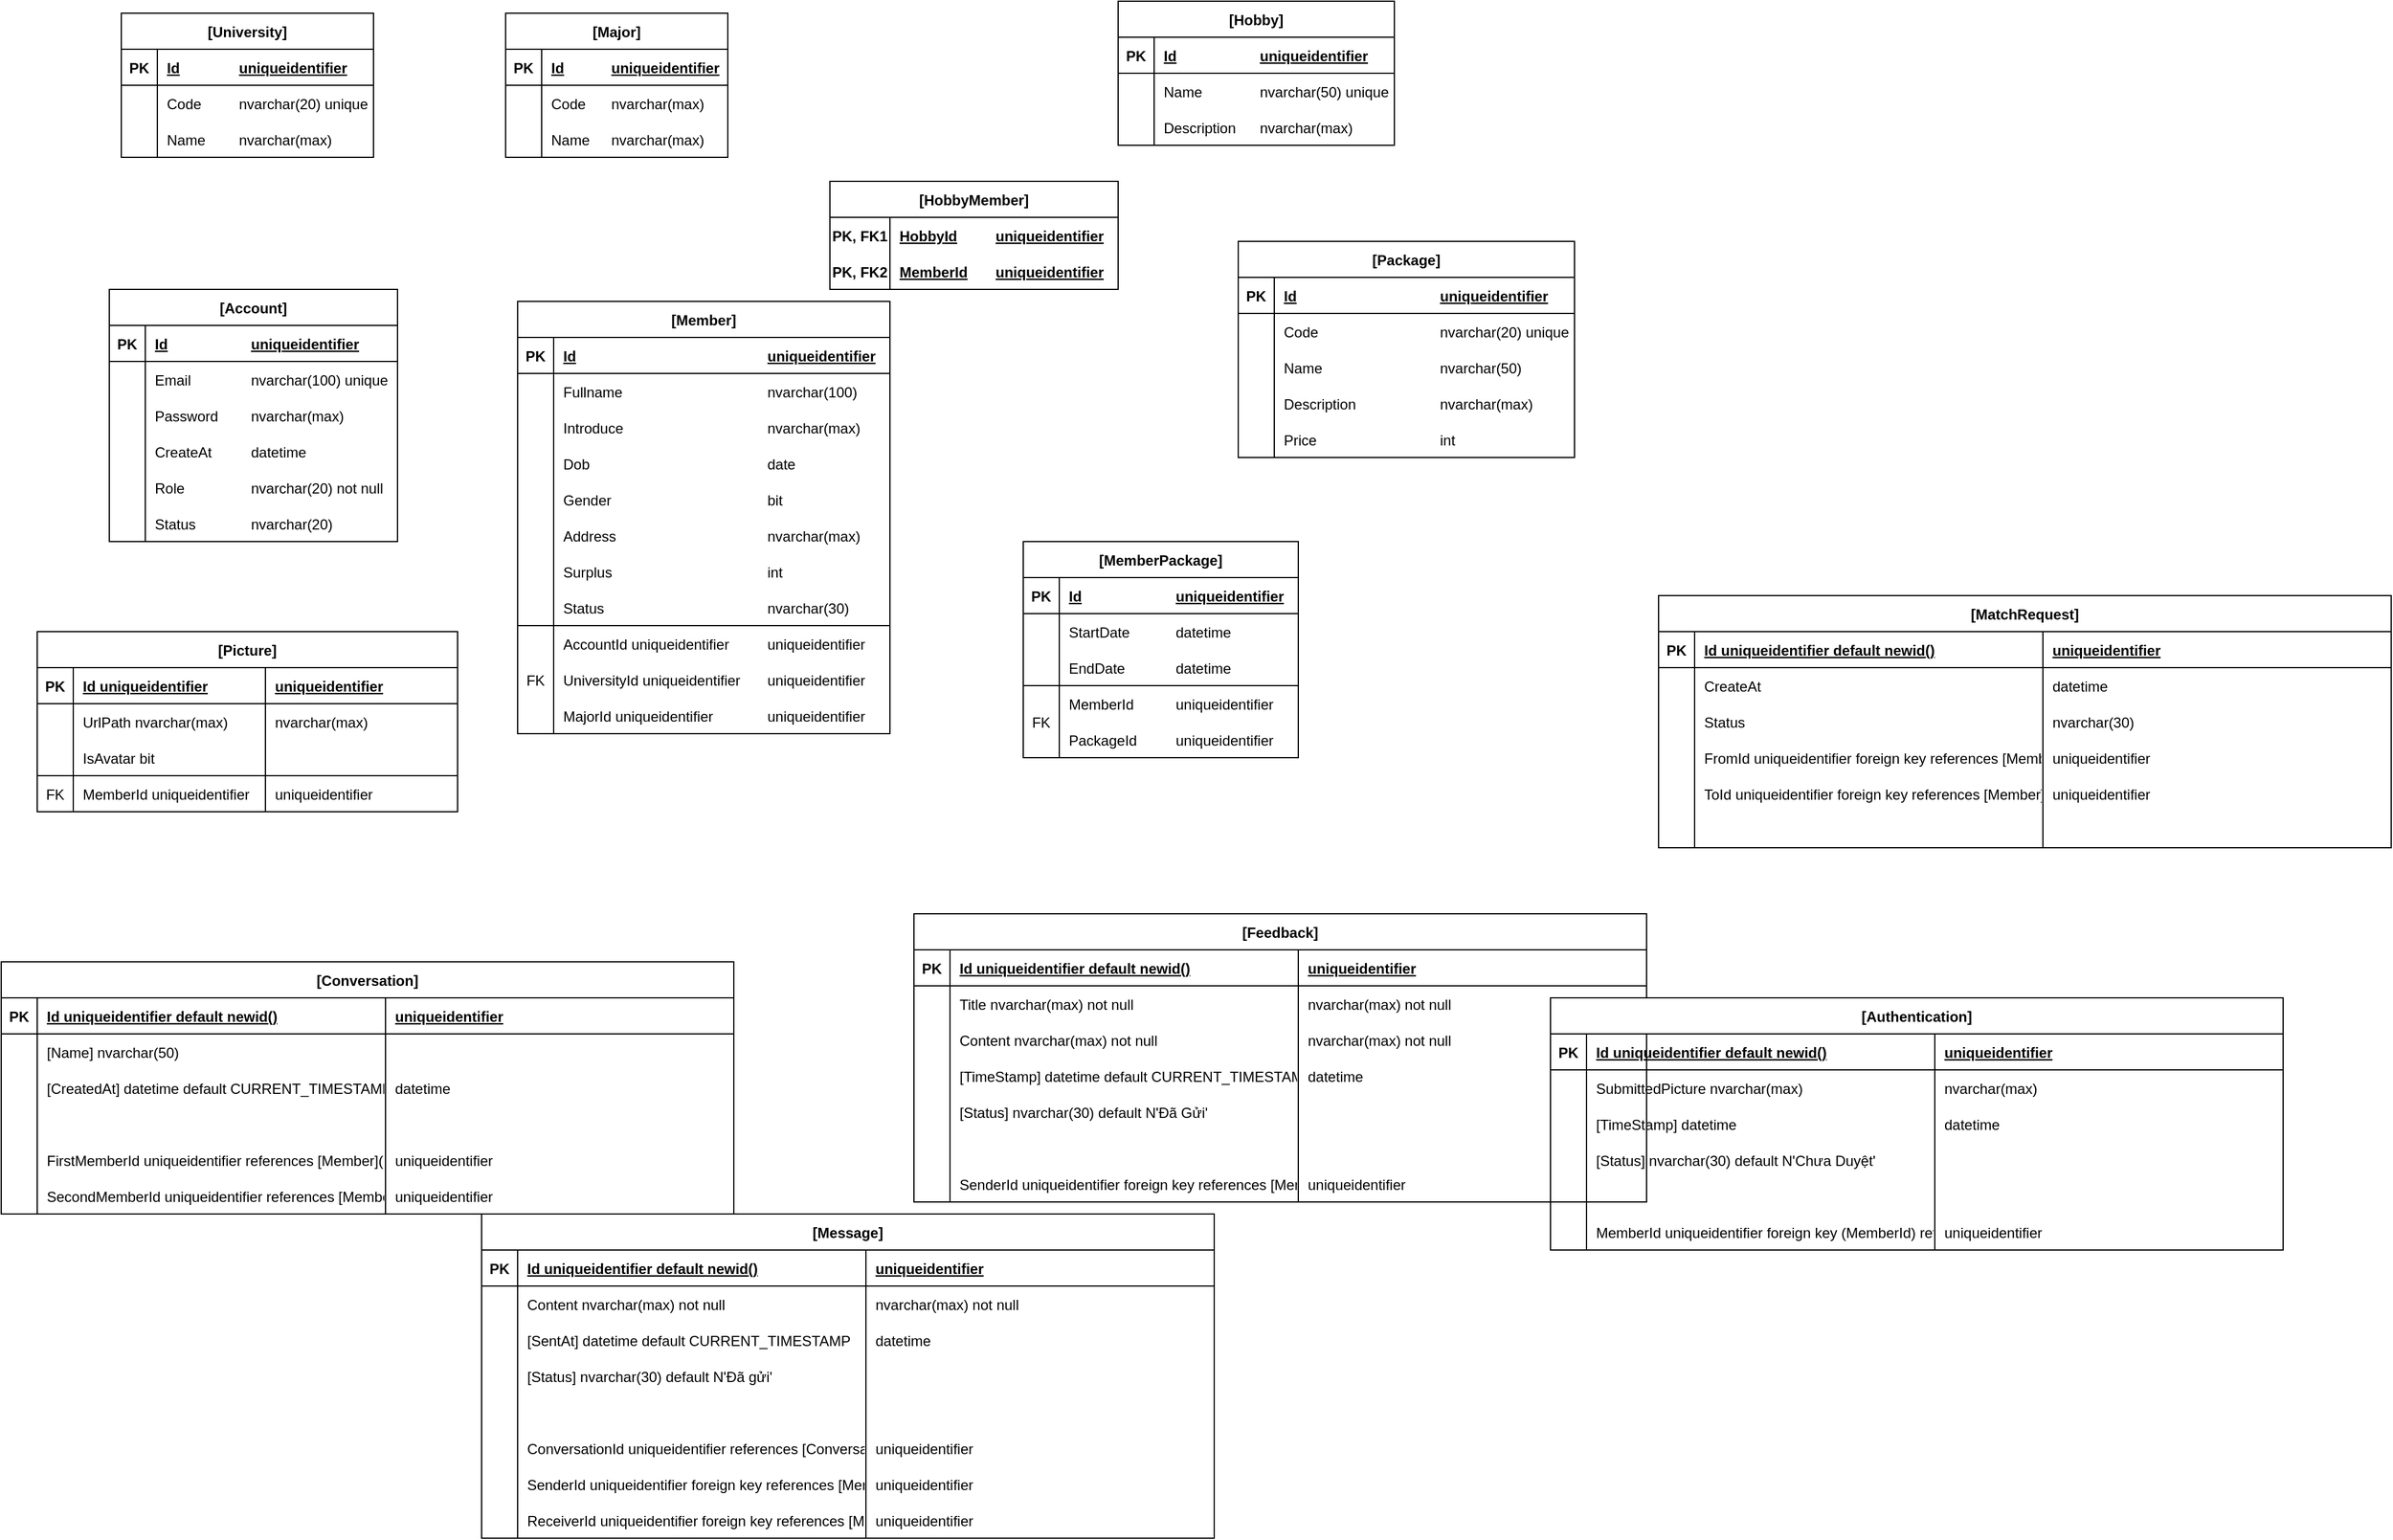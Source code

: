 <mxfile version="24.4.7" type="device">
  <diagram id="R2lEEEUBdFMjLlhIrx00" name="Page-1">
    <mxGraphModel dx="2750" dy="522" grid="1" gridSize="10" guides="1" tooltips="1" connect="1" arrows="1" fold="1" page="1" pageScale="1" pageWidth="850" pageHeight="1100" math="0" shadow="0" extFonts="Permanent Marker^https://fonts.googleapis.com/css?family=Permanent+Marker">
      <root>
        <mxCell id="0" />
        <mxCell id="1" parent="0" />
        <mxCell id="r1M1LW7sMD3ZGov828WQ-27" value="[University]" style="shape=table;startSize=30;container=1;collapsible=1;childLayout=tableLayout;fixedRows=1;rowLines=0;fontStyle=1;align=center;resizeLast=1;rounded=0;shadow=0;swimlaneLine=1;strokeColor=default;columnLines=0;" vertex="1" parent="1">
          <mxGeometry x="-1520" y="20" width="210" height="120" as="geometry" />
        </mxCell>
        <mxCell id="r1M1LW7sMD3ZGov828WQ-28" value="" style="shape=tableRow;horizontal=0;startSize=0;swimlaneHead=0;swimlaneBody=0;fillColor=none;collapsible=0;dropTarget=0;points=[[0,0.5],[1,0.5]];portConstraint=eastwest;strokeColor=inherit;top=0;left=0;right=0;bottom=1;align=left;fontStyle=0;swimlaneLine=0;" vertex="1" parent="r1M1LW7sMD3ZGov828WQ-27">
          <mxGeometry y="30" width="210" height="30" as="geometry" />
        </mxCell>
        <mxCell id="r1M1LW7sMD3ZGov828WQ-29" value="PK" style="shape=partialRectangle;overflow=hidden;connectable=0;fillColor=none;strokeColor=inherit;top=0;left=0;bottom=0;right=1;fontStyle=1;" vertex="1" parent="r1M1LW7sMD3ZGov828WQ-28">
          <mxGeometry width="30" height="30" as="geometry">
            <mxRectangle width="30" height="30" as="alternateBounds" />
          </mxGeometry>
        </mxCell>
        <mxCell id="r1M1LW7sMD3ZGov828WQ-30" value="Id" style="shape=partialRectangle;overflow=hidden;connectable=0;fillColor=none;align=left;strokeColor=inherit;top=0;left=0;bottom=0;right=0;spacingLeft=6;fontStyle=5;horizontal=1;" vertex="1" parent="r1M1LW7sMD3ZGov828WQ-28">
          <mxGeometry x="30" width="60" height="30" as="geometry">
            <mxRectangle width="60" height="30" as="alternateBounds" />
          </mxGeometry>
        </mxCell>
        <mxCell id="r1M1LW7sMD3ZGov828WQ-364" value="uniqueidentifier" style="shape=partialRectangle;overflow=hidden;connectable=0;fillColor=none;align=left;strokeColor=inherit;top=0;left=0;bottom=0;right=0;spacingLeft=6;fontStyle=5;horizontal=1;allowArrows=1;" vertex="1" parent="r1M1LW7sMD3ZGov828WQ-28">
          <mxGeometry x="90" width="120" height="30" as="geometry">
            <mxRectangle width="120" height="30" as="alternateBounds" />
          </mxGeometry>
        </mxCell>
        <mxCell id="r1M1LW7sMD3ZGov828WQ-31" value="" style="shape=tableRow;horizontal=0;startSize=0;swimlaneHead=0;swimlaneBody=0;fillColor=none;collapsible=0;dropTarget=0;points=[[0,0.5],[1,0.5]];portConstraint=eastwest;strokeColor=inherit;top=0;left=0;right=0;bottom=0;" vertex="1" parent="r1M1LW7sMD3ZGov828WQ-27">
          <mxGeometry y="60" width="210" height="30" as="geometry" />
        </mxCell>
        <mxCell id="r1M1LW7sMD3ZGov828WQ-32" value="" style="shape=partialRectangle;overflow=hidden;connectable=0;fillColor=none;strokeColor=inherit;top=0;left=0;bottom=0;right=1;" vertex="1" parent="r1M1LW7sMD3ZGov828WQ-31">
          <mxGeometry width="30" height="30" as="geometry">
            <mxRectangle width="30" height="30" as="alternateBounds" />
          </mxGeometry>
        </mxCell>
        <mxCell id="r1M1LW7sMD3ZGov828WQ-33" value="Code" style="shape=partialRectangle;overflow=hidden;connectable=0;fillColor=none;align=left;strokeColor=inherit;top=0;left=0;bottom=0;right=0;spacingLeft=6;shadow=0;" vertex="1" parent="r1M1LW7sMD3ZGov828WQ-31">
          <mxGeometry x="30" width="60" height="30" as="geometry">
            <mxRectangle width="60" height="30" as="alternateBounds" />
          </mxGeometry>
        </mxCell>
        <mxCell id="r1M1LW7sMD3ZGov828WQ-365" value="nvarchar(20) unique" style="shape=partialRectangle;overflow=hidden;connectable=0;fillColor=none;align=left;strokeColor=inherit;top=0;left=0;bottom=0;right=0;spacingLeft=6;shadow=0;" vertex="1" parent="r1M1LW7sMD3ZGov828WQ-31">
          <mxGeometry x="90" width="120" height="30" as="geometry">
            <mxRectangle width="120" height="30" as="alternateBounds" />
          </mxGeometry>
        </mxCell>
        <mxCell id="r1M1LW7sMD3ZGov828WQ-34" value="" style="shape=tableRow;horizontal=0;startSize=0;swimlaneHead=0;swimlaneBody=0;fillColor=none;collapsible=0;dropTarget=0;points=[[0,0.5],[1,0.5]];portConstraint=eastwest;strokeColor=inherit;top=0;left=0;right=0;bottom=0;" vertex="1" parent="r1M1LW7sMD3ZGov828WQ-27">
          <mxGeometry y="90" width="210" height="30" as="geometry" />
        </mxCell>
        <mxCell id="r1M1LW7sMD3ZGov828WQ-35" value="" style="shape=partialRectangle;overflow=hidden;connectable=0;fillColor=none;strokeColor=inherit;top=0;left=0;bottom=0;right=1;" vertex="1" parent="r1M1LW7sMD3ZGov828WQ-34">
          <mxGeometry width="30" height="30" as="geometry">
            <mxRectangle width="30" height="30" as="alternateBounds" />
          </mxGeometry>
        </mxCell>
        <mxCell id="r1M1LW7sMD3ZGov828WQ-36" value="Name" style="shape=partialRectangle;overflow=hidden;connectable=0;fillColor=none;align=left;strokeColor=inherit;top=0;left=0;bottom=0;right=0;spacingLeft=6;" vertex="1" parent="r1M1LW7sMD3ZGov828WQ-34">
          <mxGeometry x="30" width="60" height="30" as="geometry">
            <mxRectangle width="60" height="30" as="alternateBounds" />
          </mxGeometry>
        </mxCell>
        <mxCell id="r1M1LW7sMD3ZGov828WQ-366" value="nvarchar(max)" style="shape=partialRectangle;overflow=hidden;connectable=0;fillColor=none;align=left;strokeColor=inherit;top=0;left=0;bottom=0;right=0;spacingLeft=6;" vertex="1" parent="r1M1LW7sMD3ZGov828WQ-34">
          <mxGeometry x="90" width="120" height="30" as="geometry">
            <mxRectangle width="120" height="30" as="alternateBounds" />
          </mxGeometry>
        </mxCell>
        <mxCell id="r1M1LW7sMD3ZGov828WQ-37" value="[Major]" style="shape=table;startSize=30;container=1;collapsible=1;childLayout=tableLayout;fixedRows=1;rowLines=0;fontStyle=1;align=center;resizeLast=1;strokeColor=default;columnLines=0;" vertex="1" parent="1">
          <mxGeometry x="-1200" y="20" width="185" height="120" as="geometry" />
        </mxCell>
        <mxCell id="r1M1LW7sMD3ZGov828WQ-38" value="" style="shape=tableRow;horizontal=0;startSize=0;swimlaneHead=0;swimlaneBody=0;fillColor=none;collapsible=0;dropTarget=0;points=[[0,0.5],[1,0.5]];portConstraint=eastwest;strokeColor=inherit;top=0;left=0;right=0;bottom=1;" vertex="1" parent="r1M1LW7sMD3ZGov828WQ-37">
          <mxGeometry y="30" width="185" height="30" as="geometry" />
        </mxCell>
        <mxCell id="r1M1LW7sMD3ZGov828WQ-39" value="PK" style="shape=partialRectangle;overflow=hidden;connectable=0;fillColor=none;strokeColor=inherit;top=0;left=0;bottom=0;right=1;fontStyle=1;" vertex="1" parent="r1M1LW7sMD3ZGov828WQ-38">
          <mxGeometry width="30" height="30" as="geometry">
            <mxRectangle width="30" height="30" as="alternateBounds" />
          </mxGeometry>
        </mxCell>
        <mxCell id="r1M1LW7sMD3ZGov828WQ-40" value="Id" style="shape=partialRectangle;overflow=hidden;connectable=0;fillColor=none;align=left;strokeColor=inherit;top=0;left=0;bottom=0;right=0;spacingLeft=6;fontStyle=5;" vertex="1" parent="r1M1LW7sMD3ZGov828WQ-38">
          <mxGeometry x="30" width="50" height="30" as="geometry">
            <mxRectangle width="50" height="30" as="alternateBounds" />
          </mxGeometry>
        </mxCell>
        <mxCell id="r1M1LW7sMD3ZGov828WQ-367" value="uniqueidentifier" style="shape=partialRectangle;overflow=hidden;connectable=0;fillColor=none;align=left;strokeColor=inherit;top=0;left=0;bottom=0;right=0;spacingLeft=6;fontStyle=5;" vertex="1" parent="r1M1LW7sMD3ZGov828WQ-38">
          <mxGeometry x="80" width="105" height="30" as="geometry">
            <mxRectangle width="105" height="30" as="alternateBounds" />
          </mxGeometry>
        </mxCell>
        <mxCell id="r1M1LW7sMD3ZGov828WQ-41" value="" style="shape=tableRow;horizontal=0;startSize=0;swimlaneHead=0;swimlaneBody=0;fillColor=none;collapsible=0;dropTarget=0;points=[[0,0.5],[1,0.5]];portConstraint=eastwest;strokeColor=inherit;top=0;left=0;right=0;bottom=0;" vertex="1" parent="r1M1LW7sMD3ZGov828WQ-37">
          <mxGeometry y="60" width="185" height="30" as="geometry" />
        </mxCell>
        <mxCell id="r1M1LW7sMD3ZGov828WQ-42" value="" style="shape=partialRectangle;overflow=hidden;connectable=0;fillColor=none;strokeColor=inherit;top=0;left=0;bottom=0;right=1;" vertex="1" parent="r1M1LW7sMD3ZGov828WQ-41">
          <mxGeometry width="30" height="30" as="geometry">
            <mxRectangle width="30" height="30" as="alternateBounds" />
          </mxGeometry>
        </mxCell>
        <mxCell id="r1M1LW7sMD3ZGov828WQ-43" value="Code" style="shape=partialRectangle;overflow=hidden;connectable=0;fillColor=none;align=left;strokeColor=inherit;top=0;left=0;bottom=0;right=0;spacingLeft=6;" vertex="1" parent="r1M1LW7sMD3ZGov828WQ-41">
          <mxGeometry x="30" width="50" height="30" as="geometry">
            <mxRectangle width="50" height="30" as="alternateBounds" />
          </mxGeometry>
        </mxCell>
        <mxCell id="r1M1LW7sMD3ZGov828WQ-368" value="nvarchar(max)" style="shape=partialRectangle;overflow=hidden;connectable=0;fillColor=none;align=left;strokeColor=inherit;top=0;left=0;bottom=0;right=0;spacingLeft=6;" vertex="1" parent="r1M1LW7sMD3ZGov828WQ-41">
          <mxGeometry x="80" width="105" height="30" as="geometry">
            <mxRectangle width="105" height="30" as="alternateBounds" />
          </mxGeometry>
        </mxCell>
        <mxCell id="r1M1LW7sMD3ZGov828WQ-44" value="" style="shape=tableRow;horizontal=0;startSize=0;swimlaneHead=0;swimlaneBody=0;fillColor=none;collapsible=0;dropTarget=0;points=[[0,0.5],[1,0.5]];portConstraint=eastwest;strokeColor=inherit;top=0;left=0;right=0;bottom=0;" vertex="1" parent="r1M1LW7sMD3ZGov828WQ-37">
          <mxGeometry y="90" width="185" height="30" as="geometry" />
        </mxCell>
        <mxCell id="r1M1LW7sMD3ZGov828WQ-45" value="" style="shape=partialRectangle;overflow=hidden;connectable=0;fillColor=none;strokeColor=inherit;top=0;left=0;bottom=0;right=1;" vertex="1" parent="r1M1LW7sMD3ZGov828WQ-44">
          <mxGeometry width="30" height="30" as="geometry">
            <mxRectangle width="30" height="30" as="alternateBounds" />
          </mxGeometry>
        </mxCell>
        <mxCell id="r1M1LW7sMD3ZGov828WQ-46" value="Name" style="shape=partialRectangle;overflow=hidden;connectable=0;fillColor=none;align=left;strokeColor=inherit;top=0;left=0;bottom=0;right=0;spacingLeft=6;" vertex="1" parent="r1M1LW7sMD3ZGov828WQ-44">
          <mxGeometry x="30" width="50" height="30" as="geometry">
            <mxRectangle width="50" height="30" as="alternateBounds" />
          </mxGeometry>
        </mxCell>
        <mxCell id="r1M1LW7sMD3ZGov828WQ-369" value="nvarchar(max)" style="shape=partialRectangle;overflow=hidden;connectable=0;fillColor=none;align=left;strokeColor=inherit;top=0;left=0;bottom=0;right=0;spacingLeft=6;" vertex="1" parent="r1M1LW7sMD3ZGov828WQ-44">
          <mxGeometry x="80" width="105" height="30" as="geometry">
            <mxRectangle width="105" height="30" as="alternateBounds" />
          </mxGeometry>
        </mxCell>
        <mxCell id="r1M1LW7sMD3ZGov828WQ-47" value="[Hobby]" style="shape=table;startSize=30;container=1;collapsible=1;childLayout=tableLayout;fixedRows=1;rowLines=0;fontStyle=1;align=center;resizeLast=1;strokeColor=default;columnLines=0;" vertex="1" parent="1">
          <mxGeometry x="-690" y="10" width="230" height="120" as="geometry" />
        </mxCell>
        <mxCell id="r1M1LW7sMD3ZGov828WQ-48" value="" style="shape=tableRow;horizontal=0;startSize=0;swimlaneHead=0;swimlaneBody=0;fillColor=none;collapsible=0;dropTarget=0;points=[[0,0.5],[1,0.5]];portConstraint=eastwest;strokeColor=inherit;top=0;left=0;right=0;bottom=1;" vertex="1" parent="r1M1LW7sMD3ZGov828WQ-47">
          <mxGeometry y="30" width="230" height="30" as="geometry" />
        </mxCell>
        <mxCell id="r1M1LW7sMD3ZGov828WQ-49" value="PK" style="shape=partialRectangle;overflow=hidden;connectable=0;fillColor=none;strokeColor=inherit;top=0;left=0;bottom=0;right=1;fontStyle=1;" vertex="1" parent="r1M1LW7sMD3ZGov828WQ-48">
          <mxGeometry width="30" height="30" as="geometry">
            <mxRectangle width="30" height="30" as="alternateBounds" />
          </mxGeometry>
        </mxCell>
        <mxCell id="r1M1LW7sMD3ZGov828WQ-50" value="Id" style="shape=partialRectangle;overflow=hidden;connectable=0;fillColor=none;align=left;strokeColor=inherit;top=0;left=0;bottom=0;right=0;spacingLeft=6;fontStyle=5;" vertex="1" parent="r1M1LW7sMD3ZGov828WQ-48">
          <mxGeometry x="30" width="80" height="30" as="geometry">
            <mxRectangle width="80" height="30" as="alternateBounds" />
          </mxGeometry>
        </mxCell>
        <mxCell id="r1M1LW7sMD3ZGov828WQ-372" value="uniqueidentifier" style="shape=partialRectangle;overflow=hidden;connectable=0;fillColor=none;align=left;strokeColor=inherit;top=0;left=0;bottom=0;right=0;spacingLeft=6;fontStyle=5;" vertex="1" parent="r1M1LW7sMD3ZGov828WQ-48">
          <mxGeometry x="110" width="120" height="30" as="geometry">
            <mxRectangle width="120" height="30" as="alternateBounds" />
          </mxGeometry>
        </mxCell>
        <mxCell id="r1M1LW7sMD3ZGov828WQ-51" value="" style="shape=tableRow;horizontal=0;startSize=0;swimlaneHead=0;swimlaneBody=0;fillColor=none;collapsible=0;dropTarget=0;points=[[0,0.5],[1,0.5]];portConstraint=eastwest;strokeColor=inherit;top=0;left=0;right=0;bottom=0;" vertex="1" parent="r1M1LW7sMD3ZGov828WQ-47">
          <mxGeometry y="60" width="230" height="30" as="geometry" />
        </mxCell>
        <mxCell id="r1M1LW7sMD3ZGov828WQ-52" value="" style="shape=partialRectangle;overflow=hidden;connectable=0;fillColor=none;strokeColor=inherit;top=0;left=0;bottom=0;right=1;" vertex="1" parent="r1M1LW7sMD3ZGov828WQ-51">
          <mxGeometry width="30" height="30" as="geometry">
            <mxRectangle width="30" height="30" as="alternateBounds" />
          </mxGeometry>
        </mxCell>
        <mxCell id="r1M1LW7sMD3ZGov828WQ-53" value="Name" style="shape=partialRectangle;overflow=hidden;connectable=0;fillColor=none;align=left;strokeColor=inherit;top=0;left=0;bottom=0;right=0;spacingLeft=6;" vertex="1" parent="r1M1LW7sMD3ZGov828WQ-51">
          <mxGeometry x="30" width="80" height="30" as="geometry">
            <mxRectangle width="80" height="30" as="alternateBounds" />
          </mxGeometry>
        </mxCell>
        <mxCell id="r1M1LW7sMD3ZGov828WQ-373" value="nvarchar(50) unique" style="shape=partialRectangle;overflow=hidden;connectable=0;fillColor=none;align=left;strokeColor=inherit;top=0;left=0;bottom=0;right=0;spacingLeft=6;" vertex="1" parent="r1M1LW7sMD3ZGov828WQ-51">
          <mxGeometry x="110" width="120" height="30" as="geometry">
            <mxRectangle width="120" height="30" as="alternateBounds" />
          </mxGeometry>
        </mxCell>
        <mxCell id="r1M1LW7sMD3ZGov828WQ-54" value="" style="shape=tableRow;horizontal=0;startSize=0;swimlaneHead=0;swimlaneBody=0;fillColor=none;collapsible=0;dropTarget=0;points=[[0,0.5],[1,0.5]];portConstraint=eastwest;strokeColor=inherit;top=0;left=0;right=0;bottom=0;" vertex="1" parent="r1M1LW7sMD3ZGov828WQ-47">
          <mxGeometry y="90" width="230" height="30" as="geometry" />
        </mxCell>
        <mxCell id="r1M1LW7sMD3ZGov828WQ-55" value="" style="shape=partialRectangle;overflow=hidden;connectable=0;fillColor=none;strokeColor=inherit;top=0;left=0;bottom=0;right=1;" vertex="1" parent="r1M1LW7sMD3ZGov828WQ-54">
          <mxGeometry width="30" height="30" as="geometry">
            <mxRectangle width="30" height="30" as="alternateBounds" />
          </mxGeometry>
        </mxCell>
        <mxCell id="r1M1LW7sMD3ZGov828WQ-56" value="Description" style="shape=partialRectangle;overflow=hidden;connectable=0;fillColor=none;align=left;strokeColor=inherit;top=0;left=0;bottom=0;right=0;spacingLeft=6;" vertex="1" parent="r1M1LW7sMD3ZGov828WQ-54">
          <mxGeometry x="30" width="80" height="30" as="geometry">
            <mxRectangle width="80" height="30" as="alternateBounds" />
          </mxGeometry>
        </mxCell>
        <mxCell id="r1M1LW7sMD3ZGov828WQ-374" value="nvarchar(max)" style="shape=partialRectangle;overflow=hidden;connectable=0;fillColor=none;align=left;strokeColor=inherit;top=0;left=0;bottom=0;right=0;spacingLeft=6;" vertex="1" parent="r1M1LW7sMD3ZGov828WQ-54">
          <mxGeometry x="110" width="120" height="30" as="geometry">
            <mxRectangle width="120" height="30" as="alternateBounds" />
          </mxGeometry>
        </mxCell>
        <mxCell id="r1M1LW7sMD3ZGov828WQ-57" value="[Account]" style="shape=table;startSize=30;container=1;collapsible=1;childLayout=tableLayout;fixedRows=1;rowLines=0;fontStyle=1;align=center;resizeLast=1;columnLines=0;" vertex="1" parent="1">
          <mxGeometry x="-1530" y="250" width="240" height="210" as="geometry" />
        </mxCell>
        <mxCell id="r1M1LW7sMD3ZGov828WQ-58" value="" style="shape=tableRow;horizontal=0;startSize=0;swimlaneHead=0;swimlaneBody=0;fillColor=none;collapsible=0;dropTarget=0;points=[[0,0.5],[1,0.5]];portConstraint=eastwest;strokeColor=inherit;top=0;left=0;right=0;bottom=1;" vertex="1" parent="r1M1LW7sMD3ZGov828WQ-57">
          <mxGeometry y="30" width="240" height="30" as="geometry" />
        </mxCell>
        <mxCell id="r1M1LW7sMD3ZGov828WQ-59" value="PK" style="shape=partialRectangle;overflow=hidden;connectable=0;fillColor=none;strokeColor=inherit;top=0;left=0;bottom=0;right=1;fontStyle=1;" vertex="1" parent="r1M1LW7sMD3ZGov828WQ-58">
          <mxGeometry width="30" height="30" as="geometry">
            <mxRectangle width="30" height="30" as="alternateBounds" />
          </mxGeometry>
        </mxCell>
        <mxCell id="r1M1LW7sMD3ZGov828WQ-60" value="Id" style="shape=partialRectangle;overflow=hidden;connectable=0;fillColor=none;align=left;strokeColor=inherit;top=0;left=0;bottom=0;right=0;spacingLeft=6;fontStyle=5;" vertex="1" parent="r1M1LW7sMD3ZGov828WQ-58">
          <mxGeometry x="30" width="80" height="30" as="geometry">
            <mxRectangle width="80" height="30" as="alternateBounds" />
          </mxGeometry>
        </mxCell>
        <mxCell id="r1M1LW7sMD3ZGov828WQ-381" value="uniqueidentifier" style="shape=partialRectangle;overflow=hidden;connectable=0;fillColor=none;align=left;strokeColor=inherit;top=0;left=0;bottom=0;right=0;spacingLeft=6;fontStyle=5;" vertex="1" parent="r1M1LW7sMD3ZGov828WQ-58">
          <mxGeometry x="110" width="130" height="30" as="geometry">
            <mxRectangle width="130" height="30" as="alternateBounds" />
          </mxGeometry>
        </mxCell>
        <mxCell id="r1M1LW7sMD3ZGov828WQ-61" value="" style="shape=tableRow;horizontal=0;startSize=0;swimlaneHead=0;swimlaneBody=0;fillColor=none;collapsible=0;dropTarget=0;points=[[0,0.5],[1,0.5]];portConstraint=eastwest;strokeColor=inherit;top=0;left=0;right=0;bottom=0;" vertex="1" parent="r1M1LW7sMD3ZGov828WQ-57">
          <mxGeometry y="60" width="240" height="30" as="geometry" />
        </mxCell>
        <mxCell id="r1M1LW7sMD3ZGov828WQ-62" value="" style="shape=partialRectangle;overflow=hidden;connectable=0;fillColor=none;strokeColor=inherit;top=0;left=0;bottom=0;right=1;" vertex="1" parent="r1M1LW7sMD3ZGov828WQ-61">
          <mxGeometry width="30" height="30" as="geometry">
            <mxRectangle width="30" height="30" as="alternateBounds" />
          </mxGeometry>
        </mxCell>
        <mxCell id="r1M1LW7sMD3ZGov828WQ-63" value="Email" style="shape=partialRectangle;overflow=hidden;connectable=0;fillColor=none;align=left;strokeColor=inherit;top=0;left=0;bottom=0;right=0;spacingLeft=6;" vertex="1" parent="r1M1LW7sMD3ZGov828WQ-61">
          <mxGeometry x="30" width="80" height="30" as="geometry">
            <mxRectangle width="80" height="30" as="alternateBounds" />
          </mxGeometry>
        </mxCell>
        <mxCell id="r1M1LW7sMD3ZGov828WQ-382" value="nvarchar(100) unique" style="shape=partialRectangle;overflow=hidden;connectable=0;fillColor=none;align=left;strokeColor=inherit;top=0;left=0;bottom=0;right=0;spacingLeft=6;" vertex="1" parent="r1M1LW7sMD3ZGov828WQ-61">
          <mxGeometry x="110" width="130" height="30" as="geometry">
            <mxRectangle width="130" height="30" as="alternateBounds" />
          </mxGeometry>
        </mxCell>
        <mxCell id="r1M1LW7sMD3ZGov828WQ-64" value="" style="shape=tableRow;horizontal=0;startSize=0;swimlaneHead=0;swimlaneBody=0;fillColor=none;collapsible=0;dropTarget=0;points=[[0,0.5],[1,0.5]];portConstraint=eastwest;strokeColor=inherit;top=0;left=0;right=0;bottom=0;" vertex="1" parent="r1M1LW7sMD3ZGov828WQ-57">
          <mxGeometry y="90" width="240" height="30" as="geometry" />
        </mxCell>
        <mxCell id="r1M1LW7sMD3ZGov828WQ-65" value="" style="shape=partialRectangle;overflow=hidden;connectable=0;fillColor=none;strokeColor=inherit;top=0;left=0;bottom=0;right=1;" vertex="1" parent="r1M1LW7sMD3ZGov828WQ-64">
          <mxGeometry width="30" height="30" as="geometry">
            <mxRectangle width="30" height="30" as="alternateBounds" />
          </mxGeometry>
        </mxCell>
        <mxCell id="r1M1LW7sMD3ZGov828WQ-66" value="Password" style="shape=partialRectangle;overflow=hidden;connectable=0;fillColor=none;align=left;strokeColor=inherit;top=0;left=0;bottom=0;right=0;spacingLeft=6;" vertex="1" parent="r1M1LW7sMD3ZGov828WQ-64">
          <mxGeometry x="30" width="80" height="30" as="geometry">
            <mxRectangle width="80" height="30" as="alternateBounds" />
          </mxGeometry>
        </mxCell>
        <mxCell id="r1M1LW7sMD3ZGov828WQ-383" value="nvarchar(max)" style="shape=partialRectangle;overflow=hidden;connectable=0;fillColor=none;align=left;strokeColor=inherit;top=0;left=0;bottom=0;right=0;spacingLeft=6;" vertex="1" parent="r1M1LW7sMD3ZGov828WQ-64">
          <mxGeometry x="110" width="130" height="30" as="geometry">
            <mxRectangle width="130" height="30" as="alternateBounds" />
          </mxGeometry>
        </mxCell>
        <mxCell id="r1M1LW7sMD3ZGov828WQ-67" value="" style="shape=tableRow;horizontal=0;startSize=0;swimlaneHead=0;swimlaneBody=0;fillColor=none;collapsible=0;dropTarget=0;points=[[0,0.5],[1,0.5]];portConstraint=eastwest;strokeColor=inherit;top=0;left=0;right=0;bottom=0;" vertex="1" parent="r1M1LW7sMD3ZGov828WQ-57">
          <mxGeometry y="120" width="240" height="30" as="geometry" />
        </mxCell>
        <mxCell id="r1M1LW7sMD3ZGov828WQ-68" value="" style="shape=partialRectangle;overflow=hidden;connectable=0;fillColor=none;strokeColor=inherit;top=0;left=0;bottom=0;right=1;" vertex="1" parent="r1M1LW7sMD3ZGov828WQ-67">
          <mxGeometry width="30" height="30" as="geometry">
            <mxRectangle width="30" height="30" as="alternateBounds" />
          </mxGeometry>
        </mxCell>
        <mxCell id="r1M1LW7sMD3ZGov828WQ-69" value="CreateAt" style="shape=partialRectangle;overflow=hidden;connectable=0;fillColor=none;align=left;strokeColor=inherit;top=0;left=0;bottom=0;right=0;spacingLeft=6;" vertex="1" parent="r1M1LW7sMD3ZGov828WQ-67">
          <mxGeometry x="30" width="80" height="30" as="geometry">
            <mxRectangle width="80" height="30" as="alternateBounds" />
          </mxGeometry>
        </mxCell>
        <mxCell id="r1M1LW7sMD3ZGov828WQ-384" value="datetime" style="shape=partialRectangle;overflow=hidden;connectable=0;fillColor=none;align=left;strokeColor=inherit;top=0;left=0;bottom=0;right=0;spacingLeft=6;" vertex="1" parent="r1M1LW7sMD3ZGov828WQ-67">
          <mxGeometry x="110" width="130" height="30" as="geometry">
            <mxRectangle width="130" height="30" as="alternateBounds" />
          </mxGeometry>
        </mxCell>
        <mxCell id="r1M1LW7sMD3ZGov828WQ-70" value="" style="shape=tableRow;horizontal=0;startSize=0;swimlaneHead=0;swimlaneBody=0;fillColor=none;collapsible=0;dropTarget=0;points=[[0,0.5],[1,0.5]];portConstraint=eastwest;strokeColor=inherit;top=0;left=0;right=0;bottom=0;" vertex="1" parent="r1M1LW7sMD3ZGov828WQ-57">
          <mxGeometry y="150" width="240" height="30" as="geometry" />
        </mxCell>
        <mxCell id="r1M1LW7sMD3ZGov828WQ-71" value="" style="shape=partialRectangle;overflow=hidden;connectable=0;fillColor=none;strokeColor=inherit;top=0;left=0;bottom=0;right=1;" vertex="1" parent="r1M1LW7sMD3ZGov828WQ-70">
          <mxGeometry width="30" height="30" as="geometry">
            <mxRectangle width="30" height="30" as="alternateBounds" />
          </mxGeometry>
        </mxCell>
        <mxCell id="r1M1LW7sMD3ZGov828WQ-72" value="Role" style="shape=partialRectangle;overflow=hidden;connectable=0;fillColor=none;align=left;strokeColor=inherit;top=0;left=0;bottom=0;right=0;spacingLeft=6;" vertex="1" parent="r1M1LW7sMD3ZGov828WQ-70">
          <mxGeometry x="30" width="80" height="30" as="geometry">
            <mxRectangle width="80" height="30" as="alternateBounds" />
          </mxGeometry>
        </mxCell>
        <mxCell id="r1M1LW7sMD3ZGov828WQ-385" value="nvarchar(20) not null" style="shape=partialRectangle;overflow=hidden;connectable=0;fillColor=none;align=left;strokeColor=inherit;top=0;left=0;bottom=0;right=0;spacingLeft=6;" vertex="1" parent="r1M1LW7sMD3ZGov828WQ-70">
          <mxGeometry x="110" width="130" height="30" as="geometry">
            <mxRectangle width="130" height="30" as="alternateBounds" />
          </mxGeometry>
        </mxCell>
        <mxCell id="r1M1LW7sMD3ZGov828WQ-73" value="" style="shape=tableRow;horizontal=0;startSize=0;swimlaneHead=0;swimlaneBody=0;fillColor=none;collapsible=0;dropTarget=0;points=[[0,0.5],[1,0.5]];portConstraint=eastwest;strokeColor=inherit;top=0;left=0;right=0;bottom=0;" vertex="1" parent="r1M1LW7sMD3ZGov828WQ-57">
          <mxGeometry y="180" width="240" height="30" as="geometry" />
        </mxCell>
        <mxCell id="r1M1LW7sMD3ZGov828WQ-74" value="" style="shape=partialRectangle;overflow=hidden;connectable=0;fillColor=none;strokeColor=inherit;top=0;left=0;bottom=0;right=1;" vertex="1" parent="r1M1LW7sMD3ZGov828WQ-73">
          <mxGeometry width="30" height="30" as="geometry">
            <mxRectangle width="30" height="30" as="alternateBounds" />
          </mxGeometry>
        </mxCell>
        <mxCell id="r1M1LW7sMD3ZGov828WQ-75" value="Status" style="shape=partialRectangle;overflow=hidden;connectable=0;fillColor=none;align=left;strokeColor=inherit;top=0;left=0;bottom=0;right=0;spacingLeft=6;" vertex="1" parent="r1M1LW7sMD3ZGov828WQ-73">
          <mxGeometry x="30" width="80" height="30" as="geometry">
            <mxRectangle width="80" height="30" as="alternateBounds" />
          </mxGeometry>
        </mxCell>
        <mxCell id="r1M1LW7sMD3ZGov828WQ-386" value="nvarchar(20)" style="shape=partialRectangle;overflow=hidden;connectable=0;fillColor=none;align=left;strokeColor=inherit;top=0;left=0;bottom=0;right=0;spacingLeft=6;" vertex="1" parent="r1M1LW7sMD3ZGov828WQ-73">
          <mxGeometry x="110" width="130" height="30" as="geometry">
            <mxRectangle width="130" height="30" as="alternateBounds" />
          </mxGeometry>
        </mxCell>
        <mxCell id="r1M1LW7sMD3ZGov828WQ-76" value="[Member]" style="shape=table;startSize=30;container=1;collapsible=1;childLayout=tableLayout;fixedRows=1;rowLines=0;fontStyle=1;align=center;resizeLast=1;columnLines=0;" vertex="1" parent="1">
          <mxGeometry x="-1190" y="260" width="310" height="360" as="geometry" />
        </mxCell>
        <mxCell id="r1M1LW7sMD3ZGov828WQ-77" value="" style="shape=tableRow;horizontal=0;startSize=0;swimlaneHead=0;swimlaneBody=0;fillColor=none;collapsible=0;dropTarget=0;points=[[0,0.5],[1,0.5]];portConstraint=eastwest;strokeColor=inherit;top=0;left=0;right=0;bottom=1;" vertex="1" parent="r1M1LW7sMD3ZGov828WQ-76">
          <mxGeometry y="30" width="310" height="30" as="geometry" />
        </mxCell>
        <mxCell id="r1M1LW7sMD3ZGov828WQ-78" value="PK" style="shape=partialRectangle;overflow=hidden;connectable=0;fillColor=none;strokeColor=inherit;top=0;left=0;bottom=0;right=1;fontStyle=1;" vertex="1" parent="r1M1LW7sMD3ZGov828WQ-77">
          <mxGeometry width="30" height="30" as="geometry">
            <mxRectangle width="30" height="30" as="alternateBounds" />
          </mxGeometry>
        </mxCell>
        <mxCell id="r1M1LW7sMD3ZGov828WQ-79" value="Id" style="shape=partialRectangle;overflow=hidden;connectable=0;fillColor=none;align=left;strokeColor=inherit;top=0;left=0;bottom=0;right=0;spacingLeft=6;fontStyle=5;" vertex="1" parent="r1M1LW7sMD3ZGov828WQ-77">
          <mxGeometry x="30" width="170" height="30" as="geometry">
            <mxRectangle width="170" height="30" as="alternateBounds" />
          </mxGeometry>
        </mxCell>
        <mxCell id="r1M1LW7sMD3ZGov828WQ-435" value="uniqueidentifier" style="shape=partialRectangle;overflow=hidden;connectable=0;fillColor=none;align=left;strokeColor=inherit;top=0;left=0;bottom=0;right=0;spacingLeft=6;fontStyle=5;" vertex="1" parent="r1M1LW7sMD3ZGov828WQ-77">
          <mxGeometry x="200" width="110" height="30" as="geometry">
            <mxRectangle width="110" height="30" as="alternateBounds" />
          </mxGeometry>
        </mxCell>
        <mxCell id="r1M1LW7sMD3ZGov828WQ-80" value="" style="shape=tableRow;horizontal=0;startSize=0;swimlaneHead=0;swimlaneBody=0;fillColor=none;collapsible=0;dropTarget=0;points=[[0,0.5],[1,0.5]];portConstraint=eastwest;strokeColor=inherit;top=0;left=0;right=0;bottom=0;" vertex="1" parent="r1M1LW7sMD3ZGov828WQ-76">
          <mxGeometry y="60" width="310" height="30" as="geometry" />
        </mxCell>
        <mxCell id="r1M1LW7sMD3ZGov828WQ-81" value="" style="shape=partialRectangle;overflow=hidden;connectable=0;fillColor=none;strokeColor=inherit;top=0;left=0;bottom=0;right=1;" vertex="1" parent="r1M1LW7sMD3ZGov828WQ-80">
          <mxGeometry width="30" height="30" as="geometry">
            <mxRectangle width="30" height="30" as="alternateBounds" />
          </mxGeometry>
        </mxCell>
        <mxCell id="r1M1LW7sMD3ZGov828WQ-82" value="Fullname" style="shape=partialRectangle;overflow=hidden;connectable=0;fillColor=none;align=left;strokeColor=inherit;top=0;left=0;bottom=0;right=0;spacingLeft=6;" vertex="1" parent="r1M1LW7sMD3ZGov828WQ-80">
          <mxGeometry x="30" width="170" height="30" as="geometry">
            <mxRectangle width="170" height="30" as="alternateBounds" />
          </mxGeometry>
        </mxCell>
        <mxCell id="r1M1LW7sMD3ZGov828WQ-436" value="nvarchar(100)" style="shape=partialRectangle;overflow=hidden;connectable=0;fillColor=none;align=left;strokeColor=inherit;top=0;left=0;bottom=0;right=0;spacingLeft=6;" vertex="1" parent="r1M1LW7sMD3ZGov828WQ-80">
          <mxGeometry x="200" width="110" height="30" as="geometry">
            <mxRectangle width="110" height="30" as="alternateBounds" />
          </mxGeometry>
        </mxCell>
        <mxCell id="r1M1LW7sMD3ZGov828WQ-83" value="" style="shape=tableRow;horizontal=0;startSize=0;swimlaneHead=0;swimlaneBody=0;fillColor=none;collapsible=0;dropTarget=0;points=[[0,0.5],[1,0.5]];portConstraint=eastwest;strokeColor=inherit;top=0;left=0;right=0;bottom=0;" vertex="1" parent="r1M1LW7sMD3ZGov828WQ-76">
          <mxGeometry y="90" width="310" height="30" as="geometry" />
        </mxCell>
        <mxCell id="r1M1LW7sMD3ZGov828WQ-84" value="" style="shape=partialRectangle;overflow=hidden;connectable=0;fillColor=none;strokeColor=inherit;top=0;left=0;bottom=0;right=1;" vertex="1" parent="r1M1LW7sMD3ZGov828WQ-83">
          <mxGeometry width="30" height="30" as="geometry">
            <mxRectangle width="30" height="30" as="alternateBounds" />
          </mxGeometry>
        </mxCell>
        <mxCell id="r1M1LW7sMD3ZGov828WQ-85" value="Introduce" style="shape=partialRectangle;overflow=hidden;connectable=0;fillColor=none;align=left;strokeColor=inherit;top=0;left=0;bottom=0;right=0;spacingLeft=6;" vertex="1" parent="r1M1LW7sMD3ZGov828WQ-83">
          <mxGeometry x="30" width="170" height="30" as="geometry">
            <mxRectangle width="170" height="30" as="alternateBounds" />
          </mxGeometry>
        </mxCell>
        <mxCell id="r1M1LW7sMD3ZGov828WQ-437" value="nvarchar(max)" style="shape=partialRectangle;overflow=hidden;connectable=0;fillColor=none;align=left;strokeColor=inherit;top=0;left=0;bottom=0;right=0;spacingLeft=6;" vertex="1" parent="r1M1LW7sMD3ZGov828WQ-83">
          <mxGeometry x="200" width="110" height="30" as="geometry">
            <mxRectangle width="110" height="30" as="alternateBounds" />
          </mxGeometry>
        </mxCell>
        <mxCell id="r1M1LW7sMD3ZGov828WQ-86" value="" style="shape=tableRow;horizontal=0;startSize=0;swimlaneHead=0;swimlaneBody=0;fillColor=none;collapsible=0;dropTarget=0;points=[[0,0.5],[1,0.5]];portConstraint=eastwest;strokeColor=inherit;top=0;left=0;right=0;bottom=0;" vertex="1" parent="r1M1LW7sMD3ZGov828WQ-76">
          <mxGeometry y="120" width="310" height="30" as="geometry" />
        </mxCell>
        <mxCell id="r1M1LW7sMD3ZGov828WQ-87" value="" style="shape=partialRectangle;overflow=hidden;connectable=0;fillColor=none;strokeColor=inherit;top=0;left=0;bottom=0;right=1;" vertex="1" parent="r1M1LW7sMD3ZGov828WQ-86">
          <mxGeometry width="30" height="30" as="geometry">
            <mxRectangle width="30" height="30" as="alternateBounds" />
          </mxGeometry>
        </mxCell>
        <mxCell id="r1M1LW7sMD3ZGov828WQ-88" value="Dob" style="shape=partialRectangle;overflow=hidden;connectable=0;fillColor=none;align=left;strokeColor=inherit;top=0;left=0;bottom=0;right=0;spacingLeft=6;" vertex="1" parent="r1M1LW7sMD3ZGov828WQ-86">
          <mxGeometry x="30" width="170" height="30" as="geometry">
            <mxRectangle width="170" height="30" as="alternateBounds" />
          </mxGeometry>
        </mxCell>
        <mxCell id="r1M1LW7sMD3ZGov828WQ-438" value="date" style="shape=partialRectangle;overflow=hidden;connectable=0;fillColor=none;align=left;strokeColor=inherit;top=0;left=0;bottom=0;right=0;spacingLeft=6;" vertex="1" parent="r1M1LW7sMD3ZGov828WQ-86">
          <mxGeometry x="200" width="110" height="30" as="geometry">
            <mxRectangle width="110" height="30" as="alternateBounds" />
          </mxGeometry>
        </mxCell>
        <mxCell id="r1M1LW7sMD3ZGov828WQ-89" value="" style="shape=tableRow;horizontal=0;startSize=0;swimlaneHead=0;swimlaneBody=0;fillColor=none;collapsible=0;dropTarget=0;points=[[0,0.5],[1,0.5]];portConstraint=eastwest;strokeColor=inherit;top=0;left=0;right=0;bottom=0;" vertex="1" parent="r1M1LW7sMD3ZGov828WQ-76">
          <mxGeometry y="150" width="310" height="30" as="geometry" />
        </mxCell>
        <mxCell id="r1M1LW7sMD3ZGov828WQ-90" value="" style="shape=partialRectangle;overflow=hidden;connectable=0;fillColor=none;strokeColor=inherit;top=0;left=0;bottom=0;right=1;" vertex="1" parent="r1M1LW7sMD3ZGov828WQ-89">
          <mxGeometry width="30" height="30" as="geometry">
            <mxRectangle width="30" height="30" as="alternateBounds" />
          </mxGeometry>
        </mxCell>
        <mxCell id="r1M1LW7sMD3ZGov828WQ-91" value="Gender" style="shape=partialRectangle;overflow=hidden;connectable=0;fillColor=none;align=left;strokeColor=inherit;top=0;left=0;bottom=0;right=0;spacingLeft=6;" vertex="1" parent="r1M1LW7sMD3ZGov828WQ-89">
          <mxGeometry x="30" width="170" height="30" as="geometry">
            <mxRectangle width="170" height="30" as="alternateBounds" />
          </mxGeometry>
        </mxCell>
        <mxCell id="r1M1LW7sMD3ZGov828WQ-439" value="bit" style="shape=partialRectangle;overflow=hidden;connectable=0;fillColor=none;align=left;strokeColor=inherit;top=0;left=0;bottom=0;right=0;spacingLeft=6;" vertex="1" parent="r1M1LW7sMD3ZGov828WQ-89">
          <mxGeometry x="200" width="110" height="30" as="geometry">
            <mxRectangle width="110" height="30" as="alternateBounds" />
          </mxGeometry>
        </mxCell>
        <mxCell id="r1M1LW7sMD3ZGov828WQ-92" value="" style="shape=tableRow;horizontal=0;startSize=0;swimlaneHead=0;swimlaneBody=0;fillColor=none;collapsible=0;dropTarget=0;points=[[0,0.5],[1,0.5]];portConstraint=eastwest;strokeColor=inherit;top=0;left=0;right=0;bottom=0;" vertex="1" parent="r1M1LW7sMD3ZGov828WQ-76">
          <mxGeometry y="180" width="310" height="30" as="geometry" />
        </mxCell>
        <mxCell id="r1M1LW7sMD3ZGov828WQ-93" value="" style="shape=partialRectangle;overflow=hidden;connectable=0;fillColor=none;strokeColor=inherit;top=0;left=0;bottom=0;right=1;" vertex="1" parent="r1M1LW7sMD3ZGov828WQ-92">
          <mxGeometry width="30" height="30" as="geometry">
            <mxRectangle width="30" height="30" as="alternateBounds" />
          </mxGeometry>
        </mxCell>
        <mxCell id="r1M1LW7sMD3ZGov828WQ-94" value="Address" style="shape=partialRectangle;overflow=hidden;connectable=0;fillColor=none;align=left;strokeColor=inherit;top=0;left=0;bottom=0;right=0;spacingLeft=6;" vertex="1" parent="r1M1LW7sMD3ZGov828WQ-92">
          <mxGeometry x="30" width="170" height="30" as="geometry">
            <mxRectangle width="170" height="30" as="alternateBounds" />
          </mxGeometry>
        </mxCell>
        <mxCell id="r1M1LW7sMD3ZGov828WQ-440" value="nvarchar(max)" style="shape=partialRectangle;overflow=hidden;connectable=0;fillColor=none;align=left;strokeColor=inherit;top=0;left=0;bottom=0;right=0;spacingLeft=6;" vertex="1" parent="r1M1LW7sMD3ZGov828WQ-92">
          <mxGeometry x="200" width="110" height="30" as="geometry">
            <mxRectangle width="110" height="30" as="alternateBounds" />
          </mxGeometry>
        </mxCell>
        <mxCell id="r1M1LW7sMD3ZGov828WQ-95" value="" style="shape=tableRow;horizontal=0;startSize=0;swimlaneHead=0;swimlaneBody=0;fillColor=none;collapsible=0;dropTarget=0;points=[[0,0.5],[1,0.5]];portConstraint=eastwest;strokeColor=inherit;top=0;left=0;right=0;bottom=0;" vertex="1" parent="r1M1LW7sMD3ZGov828WQ-76">
          <mxGeometry y="210" width="310" height="30" as="geometry" />
        </mxCell>
        <mxCell id="r1M1LW7sMD3ZGov828WQ-96" value="" style="shape=partialRectangle;overflow=hidden;connectable=0;fillColor=none;strokeColor=inherit;top=0;left=0;bottom=0;right=1;" vertex="1" parent="r1M1LW7sMD3ZGov828WQ-95">
          <mxGeometry width="30" height="30" as="geometry">
            <mxRectangle width="30" height="30" as="alternateBounds" />
          </mxGeometry>
        </mxCell>
        <mxCell id="r1M1LW7sMD3ZGov828WQ-97" value="Surplus" style="shape=partialRectangle;overflow=hidden;connectable=0;fillColor=none;align=left;strokeColor=inherit;top=0;left=0;bottom=0;right=0;spacingLeft=6;" vertex="1" parent="r1M1LW7sMD3ZGov828WQ-95">
          <mxGeometry x="30" width="170" height="30" as="geometry">
            <mxRectangle width="170" height="30" as="alternateBounds" />
          </mxGeometry>
        </mxCell>
        <mxCell id="r1M1LW7sMD3ZGov828WQ-441" value="int" style="shape=partialRectangle;overflow=hidden;connectable=0;fillColor=none;align=left;strokeColor=inherit;top=0;left=0;bottom=0;right=0;spacingLeft=6;" vertex="1" parent="r1M1LW7sMD3ZGov828WQ-95">
          <mxGeometry x="200" width="110" height="30" as="geometry">
            <mxRectangle width="110" height="30" as="alternateBounds" />
          </mxGeometry>
        </mxCell>
        <mxCell id="r1M1LW7sMD3ZGov828WQ-98" value="" style="shape=tableRow;horizontal=0;startSize=0;swimlaneHead=0;swimlaneBody=0;fillColor=none;collapsible=0;dropTarget=0;points=[[0,0.5],[1,0.5]];portConstraint=eastwest;strokeColor=inherit;top=0;left=0;right=0;bottom=0;" vertex="1" parent="r1M1LW7sMD3ZGov828WQ-76">
          <mxGeometry y="240" width="310" height="30" as="geometry" />
        </mxCell>
        <mxCell id="r1M1LW7sMD3ZGov828WQ-99" value="" style="shape=partialRectangle;overflow=hidden;connectable=0;fillColor=none;strokeColor=inherit;top=0;left=0;bottom=0;right=1;" vertex="1" parent="r1M1LW7sMD3ZGov828WQ-98">
          <mxGeometry width="30" height="30" as="geometry">
            <mxRectangle width="30" height="30" as="alternateBounds" />
          </mxGeometry>
        </mxCell>
        <mxCell id="r1M1LW7sMD3ZGov828WQ-100" value="Status" style="shape=partialRectangle;overflow=hidden;connectable=0;fillColor=none;align=left;strokeColor=inherit;top=0;left=0;bottom=0;right=0;spacingLeft=6;" vertex="1" parent="r1M1LW7sMD3ZGov828WQ-98">
          <mxGeometry x="30" width="170" height="30" as="geometry">
            <mxRectangle width="170" height="30" as="alternateBounds" />
          </mxGeometry>
        </mxCell>
        <mxCell id="r1M1LW7sMD3ZGov828WQ-442" value="nvarchar(30)" style="shape=partialRectangle;overflow=hidden;connectable=0;fillColor=none;align=left;strokeColor=inherit;top=0;left=0;bottom=0;right=0;spacingLeft=6;" vertex="1" parent="r1M1LW7sMD3ZGov828WQ-98">
          <mxGeometry x="200" width="110" height="30" as="geometry">
            <mxRectangle width="110" height="30" as="alternateBounds" />
          </mxGeometry>
        </mxCell>
        <mxCell id="r1M1LW7sMD3ZGov828WQ-104" value="" style="shape=tableRow;horizontal=0;startSize=0;swimlaneHead=0;swimlaneBody=0;fillColor=none;collapsible=0;dropTarget=0;points=[[0,0.5],[1,0.5]];portConstraint=eastwest;strokeColor=inherit;top=0;left=0;right=0;bottom=0;" vertex="1" parent="r1M1LW7sMD3ZGov828WQ-76">
          <mxGeometry y="270" width="310" height="30" as="geometry" />
        </mxCell>
        <mxCell id="r1M1LW7sMD3ZGov828WQ-105" value="FK" style="shape=partialRectangle;overflow=hidden;connectable=0;fillColor=none;strokeColor=inherit;top=1;left=0;bottom=0;right=1;rowspan=3;colspan=1;" vertex="1" parent="r1M1LW7sMD3ZGov828WQ-104">
          <mxGeometry width="30" height="90" as="geometry">
            <mxRectangle width="30" height="30" as="alternateBounds" />
          </mxGeometry>
        </mxCell>
        <mxCell id="r1M1LW7sMD3ZGov828WQ-106" value="AccountId uniqueidentifier" style="shape=partialRectangle;overflow=hidden;connectable=0;fillColor=none;align=left;strokeColor=inherit;top=1;left=0;bottom=0;right=0;spacingLeft=6;" vertex="1" parent="r1M1LW7sMD3ZGov828WQ-104">
          <mxGeometry x="30" width="170" height="30" as="geometry">
            <mxRectangle width="170" height="30" as="alternateBounds" />
          </mxGeometry>
        </mxCell>
        <mxCell id="r1M1LW7sMD3ZGov828WQ-443" value="uniqueidentifier" style="shape=partialRectangle;overflow=hidden;connectable=0;fillColor=none;align=left;strokeColor=inherit;top=1;left=0;bottom=0;right=0;spacingLeft=6;" vertex="1" parent="r1M1LW7sMD3ZGov828WQ-104">
          <mxGeometry x="200" width="110" height="30" as="geometry">
            <mxRectangle width="110" height="30" as="alternateBounds" />
          </mxGeometry>
        </mxCell>
        <mxCell id="r1M1LW7sMD3ZGov828WQ-107" value="" style="shape=tableRow;horizontal=0;startSize=0;swimlaneHead=0;swimlaneBody=0;fillColor=none;collapsible=0;dropTarget=0;points=[[0,0.5],[1,0.5]];portConstraint=eastwest;strokeColor=inherit;top=0;left=0;right=0;bottom=0;" vertex="1" parent="r1M1LW7sMD3ZGov828WQ-76">
          <mxGeometry y="300" width="310" height="30" as="geometry" />
        </mxCell>
        <mxCell id="r1M1LW7sMD3ZGov828WQ-108" value="FK" style="shape=partialRectangle;overflow=hidden;connectable=0;fillColor=none;strokeColor=inherit;top=0;left=0;bottom=0;right=1;" vertex="1" visible="0" parent="r1M1LW7sMD3ZGov828WQ-107">
          <mxGeometry width="30" height="30" as="geometry">
            <mxRectangle width="30" height="30" as="alternateBounds" />
          </mxGeometry>
        </mxCell>
        <mxCell id="r1M1LW7sMD3ZGov828WQ-109" value="UniversityId uniqueidentifier" style="shape=partialRectangle;overflow=hidden;connectable=0;fillColor=none;align=left;strokeColor=inherit;top=0;left=0;bottom=0;right=0;spacingLeft=6;" vertex="1" parent="r1M1LW7sMD3ZGov828WQ-107">
          <mxGeometry x="30" width="170" height="30" as="geometry">
            <mxRectangle width="170" height="30" as="alternateBounds" />
          </mxGeometry>
        </mxCell>
        <mxCell id="r1M1LW7sMD3ZGov828WQ-444" value="uniqueidentifier" style="shape=partialRectangle;overflow=hidden;connectable=0;fillColor=none;align=left;strokeColor=inherit;top=0;left=0;bottom=0;right=0;spacingLeft=6;" vertex="1" parent="r1M1LW7sMD3ZGov828WQ-107">
          <mxGeometry x="200" width="110" height="30" as="geometry">
            <mxRectangle width="110" height="30" as="alternateBounds" />
          </mxGeometry>
        </mxCell>
        <mxCell id="r1M1LW7sMD3ZGov828WQ-110" value="" style="shape=tableRow;horizontal=0;startSize=0;swimlaneHead=0;swimlaneBody=0;fillColor=none;collapsible=0;dropTarget=0;points=[[0,0.5],[1,0.5]];portConstraint=eastwest;strokeColor=inherit;top=0;left=0;right=0;bottom=0;" vertex="1" parent="r1M1LW7sMD3ZGov828WQ-76">
          <mxGeometry y="330" width="310" height="30" as="geometry" />
        </mxCell>
        <mxCell id="r1M1LW7sMD3ZGov828WQ-111" value="" style="shape=partialRectangle;overflow=hidden;connectable=0;fillColor=none;strokeColor=inherit;top=0;left=0;bottom=0;right=1;" vertex="1" visible="0" parent="r1M1LW7sMD3ZGov828WQ-110">
          <mxGeometry width="30" height="30" as="geometry">
            <mxRectangle width="30" height="30" as="alternateBounds" />
          </mxGeometry>
        </mxCell>
        <mxCell id="r1M1LW7sMD3ZGov828WQ-112" value="MajorId uniqueidentifier" style="shape=partialRectangle;overflow=hidden;connectable=0;fillColor=none;align=left;strokeColor=inherit;top=0;left=0;bottom=0;right=0;spacingLeft=6;" vertex="1" parent="r1M1LW7sMD3ZGov828WQ-110">
          <mxGeometry x="30" width="170" height="30" as="geometry">
            <mxRectangle width="170" height="30" as="alternateBounds" />
          </mxGeometry>
        </mxCell>
        <mxCell id="r1M1LW7sMD3ZGov828WQ-445" value="uniqueidentifier" style="shape=partialRectangle;overflow=hidden;connectable=0;fillColor=none;align=left;strokeColor=inherit;top=0;left=0;bottom=0;right=0;spacingLeft=6;" vertex="1" parent="r1M1LW7sMD3ZGov828WQ-110">
          <mxGeometry x="200" width="110" height="30" as="geometry">
            <mxRectangle width="110" height="30" as="alternateBounds" />
          </mxGeometry>
        </mxCell>
        <mxCell id="r1M1LW7sMD3ZGov828WQ-113" value="[HobbyMember]" style="shape=table;startSize=30;container=1;collapsible=1;childLayout=tableLayout;fixedRows=1;rowLines=0;fontStyle=1;align=center;resizeLast=1;columnLines=0;" vertex="1" parent="1">
          <mxGeometry x="-930" y="160" width="240" height="90" as="geometry" />
        </mxCell>
        <mxCell id="r1M1LW7sMD3ZGov828WQ-114" value="" style="shape=tableRow;horizontal=0;startSize=0;swimlaneHead=0;swimlaneBody=0;fillColor=none;collapsible=0;dropTarget=0;points=[[0,0.5],[1,0.5]];portConstraint=eastwest;strokeColor=inherit;top=0;left=0;right=0;bottom=0;" vertex="1" parent="r1M1LW7sMD3ZGov828WQ-113">
          <mxGeometry y="30" width="240" height="30" as="geometry" />
        </mxCell>
        <mxCell id="r1M1LW7sMD3ZGov828WQ-115" value="PK, FK1" style="shape=partialRectangle;overflow=hidden;connectable=0;fillColor=none;strokeColor=inherit;top=0;left=0;bottom=0;right=1;fontStyle=1" vertex="1" parent="r1M1LW7sMD3ZGov828WQ-114">
          <mxGeometry width="50" height="30" as="geometry">
            <mxRectangle width="50" height="30" as="alternateBounds" />
          </mxGeometry>
        </mxCell>
        <mxCell id="r1M1LW7sMD3ZGov828WQ-116" value="HobbyId" style="shape=partialRectangle;overflow=hidden;connectable=0;fillColor=none;align=left;strokeColor=inherit;top=0;left=0;bottom=0;right=0;spacingLeft=6;fontStyle=5" vertex="1" parent="r1M1LW7sMD3ZGov828WQ-114">
          <mxGeometry x="50" width="80" height="30" as="geometry">
            <mxRectangle width="80" height="30" as="alternateBounds" />
          </mxGeometry>
        </mxCell>
        <mxCell id="r1M1LW7sMD3ZGov828WQ-370" value="uniqueidentifier" style="shape=partialRectangle;overflow=hidden;connectable=0;fillColor=none;align=left;strokeColor=inherit;top=0;left=0;bottom=0;right=0;spacingLeft=6;fontStyle=5" vertex="1" parent="r1M1LW7sMD3ZGov828WQ-114">
          <mxGeometry x="130" width="110" height="30" as="geometry">
            <mxRectangle width="110" height="30" as="alternateBounds" />
          </mxGeometry>
        </mxCell>
        <mxCell id="r1M1LW7sMD3ZGov828WQ-117" value="" style="shape=tableRow;horizontal=0;startSize=0;swimlaneHead=0;swimlaneBody=0;fillColor=none;collapsible=0;dropTarget=0;points=[[0,0.5],[1,0.5]];portConstraint=eastwest;strokeColor=inherit;top=0;left=0;right=0;bottom=0;" vertex="1" parent="r1M1LW7sMD3ZGov828WQ-113">
          <mxGeometry y="60" width="240" height="30" as="geometry" />
        </mxCell>
        <mxCell id="r1M1LW7sMD3ZGov828WQ-118" value="PK, FK2" style="shape=partialRectangle;overflow=hidden;connectable=0;fillColor=none;strokeColor=inherit;top=0;left=0;bottom=0;right=1;verticalAlign=middle;fontStyle=1" vertex="1" parent="r1M1LW7sMD3ZGov828WQ-117">
          <mxGeometry width="50" height="30" as="geometry">
            <mxRectangle width="50" height="30" as="alternateBounds" />
          </mxGeometry>
        </mxCell>
        <mxCell id="r1M1LW7sMD3ZGov828WQ-119" value="MemberId" style="shape=partialRectangle;overflow=hidden;connectable=0;fillColor=none;align=left;strokeColor=inherit;top=0;left=0;bottom=0;right=0;spacingLeft=6;fontStyle=5" vertex="1" parent="r1M1LW7sMD3ZGov828WQ-117">
          <mxGeometry x="50" width="80" height="30" as="geometry">
            <mxRectangle width="80" height="30" as="alternateBounds" />
          </mxGeometry>
        </mxCell>
        <mxCell id="r1M1LW7sMD3ZGov828WQ-371" value="uniqueidentifier" style="shape=partialRectangle;overflow=hidden;connectable=0;fillColor=none;align=left;strokeColor=inherit;top=0;left=0;bottom=0;right=0;spacingLeft=6;fontStyle=5" vertex="1" parent="r1M1LW7sMD3ZGov828WQ-117">
          <mxGeometry x="130" width="110" height="30" as="geometry">
            <mxRectangle width="110" height="30" as="alternateBounds" />
          </mxGeometry>
        </mxCell>
        <mxCell id="r1M1LW7sMD3ZGov828WQ-129" value="[Picture]" style="shape=table;startSize=30;container=1;collapsible=1;childLayout=tableLayout;fixedRows=1;rowLines=0;fontStyle=1;align=center;resizeLast=1;" vertex="1" parent="1">
          <mxGeometry x="-1590" y="535" width="350" height="150" as="geometry" />
        </mxCell>
        <mxCell id="r1M1LW7sMD3ZGov828WQ-130" value="" style="shape=tableRow;horizontal=0;startSize=0;swimlaneHead=0;swimlaneBody=0;fillColor=none;collapsible=0;dropTarget=0;points=[[0,0.5],[1,0.5]];portConstraint=eastwest;strokeColor=inherit;top=0;left=0;right=0;bottom=1;" vertex="1" parent="r1M1LW7sMD3ZGov828WQ-129">
          <mxGeometry y="30" width="350" height="30" as="geometry" />
        </mxCell>
        <mxCell id="r1M1LW7sMD3ZGov828WQ-131" value="PK" style="shape=partialRectangle;overflow=hidden;connectable=0;fillColor=none;strokeColor=inherit;top=0;left=0;bottom=0;right=0;fontStyle=1;" vertex="1" parent="r1M1LW7sMD3ZGov828WQ-130">
          <mxGeometry width="30" height="30" as="geometry">
            <mxRectangle width="30" height="30" as="alternateBounds" />
          </mxGeometry>
        </mxCell>
        <mxCell id="r1M1LW7sMD3ZGov828WQ-132" value="Id uniqueidentifier" style="shape=partialRectangle;overflow=hidden;connectable=0;fillColor=none;align=left;strokeColor=inherit;top=0;left=0;bottom=0;right=0;spacingLeft=6;fontStyle=5;" vertex="1" parent="r1M1LW7sMD3ZGov828WQ-130">
          <mxGeometry x="30" width="160" height="30" as="geometry">
            <mxRectangle width="160" height="30" as="alternateBounds" />
          </mxGeometry>
        </mxCell>
        <mxCell id="r1M1LW7sMD3ZGov828WQ-387" value="uniqueidentifier" style="shape=partialRectangle;overflow=hidden;connectable=0;fillColor=none;align=left;strokeColor=inherit;top=0;left=0;bottom=0;right=0;spacingLeft=6;fontStyle=5;" vertex="1" parent="r1M1LW7sMD3ZGov828WQ-130">
          <mxGeometry x="190" width="160" height="30" as="geometry">
            <mxRectangle width="160" height="30" as="alternateBounds" />
          </mxGeometry>
        </mxCell>
        <mxCell id="r1M1LW7sMD3ZGov828WQ-133" value="" style="shape=tableRow;horizontal=0;startSize=0;swimlaneHead=0;swimlaneBody=0;fillColor=none;collapsible=0;dropTarget=0;points=[[0,0.5],[1,0.5]];portConstraint=eastwest;strokeColor=inherit;top=0;left=0;right=0;bottom=0;" vertex="1" parent="r1M1LW7sMD3ZGov828WQ-129">
          <mxGeometry y="60" width="350" height="30" as="geometry" />
        </mxCell>
        <mxCell id="r1M1LW7sMD3ZGov828WQ-134" value="" style="shape=partialRectangle;overflow=hidden;connectable=0;fillColor=none;strokeColor=inherit;top=0;left=0;bottom=0;right=0;" vertex="1" parent="r1M1LW7sMD3ZGov828WQ-133">
          <mxGeometry width="30" height="30" as="geometry">
            <mxRectangle width="30" height="30" as="alternateBounds" />
          </mxGeometry>
        </mxCell>
        <mxCell id="r1M1LW7sMD3ZGov828WQ-135" value="UrlPath nvarchar(max)" style="shape=partialRectangle;overflow=hidden;connectable=0;fillColor=none;align=left;strokeColor=inherit;top=0;left=0;bottom=0;right=0;spacingLeft=6;" vertex="1" parent="r1M1LW7sMD3ZGov828WQ-133">
          <mxGeometry x="30" width="160" height="30" as="geometry">
            <mxRectangle width="160" height="30" as="alternateBounds" />
          </mxGeometry>
        </mxCell>
        <mxCell id="r1M1LW7sMD3ZGov828WQ-388" value="nvarchar(max)" style="shape=partialRectangle;overflow=hidden;connectable=0;fillColor=none;align=left;strokeColor=inherit;top=0;left=0;bottom=0;right=0;spacingLeft=6;" vertex="1" parent="r1M1LW7sMD3ZGov828WQ-133">
          <mxGeometry x="190" width="160" height="30" as="geometry">
            <mxRectangle width="160" height="30" as="alternateBounds" />
          </mxGeometry>
        </mxCell>
        <mxCell id="r1M1LW7sMD3ZGov828WQ-136" value="" style="shape=tableRow;horizontal=0;startSize=0;swimlaneHead=0;swimlaneBody=0;fillColor=none;collapsible=0;dropTarget=0;points=[[0,0.5],[1,0.5]];portConstraint=eastwest;strokeColor=inherit;top=0;left=0;right=0;bottom=0;" vertex="1" parent="r1M1LW7sMD3ZGov828WQ-129">
          <mxGeometry y="90" width="350" height="30" as="geometry" />
        </mxCell>
        <mxCell id="r1M1LW7sMD3ZGov828WQ-137" value="" style="shape=partialRectangle;overflow=hidden;connectable=0;fillColor=none;strokeColor=inherit;top=0;left=0;bottom=0;right=0;" vertex="1" parent="r1M1LW7sMD3ZGov828WQ-136">
          <mxGeometry width="30" height="30" as="geometry">
            <mxRectangle width="30" height="30" as="alternateBounds" />
          </mxGeometry>
        </mxCell>
        <mxCell id="r1M1LW7sMD3ZGov828WQ-138" value="IsAvatar bit" style="shape=partialRectangle;overflow=hidden;connectable=0;fillColor=none;align=left;strokeColor=inherit;top=0;left=0;bottom=0;right=0;spacingLeft=6;" vertex="1" parent="r1M1LW7sMD3ZGov828WQ-136">
          <mxGeometry x="30" width="160" height="30" as="geometry">
            <mxRectangle width="160" height="30" as="alternateBounds" />
          </mxGeometry>
        </mxCell>
        <mxCell id="r1M1LW7sMD3ZGov828WQ-389" style="shape=partialRectangle;overflow=hidden;connectable=0;fillColor=none;align=left;strokeColor=inherit;top=0;left=0;bottom=0;right=0;spacingLeft=6;" vertex="1" parent="r1M1LW7sMD3ZGov828WQ-136">
          <mxGeometry x="190" width="160" height="30" as="geometry">
            <mxRectangle width="160" height="30" as="alternateBounds" />
          </mxGeometry>
        </mxCell>
        <mxCell id="r1M1LW7sMD3ZGov828WQ-142" value="" style="shape=tableRow;horizontal=0;startSize=0;swimlaneHead=0;swimlaneBody=0;fillColor=none;collapsible=0;dropTarget=0;points=[[0,0.5],[1,0.5]];portConstraint=eastwest;strokeColor=inherit;top=1;left=0;right=0;bottom=0;" vertex="1" parent="r1M1LW7sMD3ZGov828WQ-129">
          <mxGeometry y="120" width="350" height="30" as="geometry" />
        </mxCell>
        <mxCell id="r1M1LW7sMD3ZGov828WQ-143" value="FK" style="shape=partialRectangle;overflow=hidden;connectable=0;fillColor=none;strokeColor=inherit;top=0;left=0;bottom=0;right=0;" vertex="1" parent="r1M1LW7sMD3ZGov828WQ-142">
          <mxGeometry width="30" height="30" as="geometry">
            <mxRectangle width="30" height="30" as="alternateBounds" />
          </mxGeometry>
        </mxCell>
        <mxCell id="r1M1LW7sMD3ZGov828WQ-144" value="MemberId uniqueidentifier" style="shape=partialRectangle;overflow=hidden;connectable=0;fillColor=none;align=left;strokeColor=inherit;top=0;left=0;bottom=0;right=0;spacingLeft=6;" vertex="1" parent="r1M1LW7sMD3ZGov828WQ-142">
          <mxGeometry x="30" width="160" height="30" as="geometry">
            <mxRectangle width="160" height="30" as="alternateBounds" />
          </mxGeometry>
        </mxCell>
        <mxCell id="r1M1LW7sMD3ZGov828WQ-390" value="uniqueidentifier" style="shape=partialRectangle;overflow=hidden;connectable=0;fillColor=none;align=left;strokeColor=inherit;top=0;left=0;bottom=0;right=0;spacingLeft=6;" vertex="1" parent="r1M1LW7sMD3ZGov828WQ-142">
          <mxGeometry x="190" width="160" height="30" as="geometry">
            <mxRectangle width="160" height="30" as="alternateBounds" />
          </mxGeometry>
        </mxCell>
        <mxCell id="r1M1LW7sMD3ZGov828WQ-145" value="[Package]" style="shape=table;startSize=30;container=1;collapsible=1;childLayout=tableLayout;fixedRows=1;rowLines=0;fontStyle=1;align=center;resizeLast=1;columnLines=0;" vertex="1" parent="1">
          <mxGeometry x="-590" y="210" width="280" height="180" as="geometry" />
        </mxCell>
        <mxCell id="r1M1LW7sMD3ZGov828WQ-146" value="" style="shape=tableRow;horizontal=0;startSize=0;swimlaneHead=0;swimlaneBody=0;fillColor=none;collapsible=0;dropTarget=0;points=[[0,0.5],[1,0.5]];portConstraint=eastwest;strokeColor=inherit;top=0;left=0;right=0;bottom=1;" vertex="1" parent="r1M1LW7sMD3ZGov828WQ-145">
          <mxGeometry y="30" width="280" height="30" as="geometry" />
        </mxCell>
        <mxCell id="r1M1LW7sMD3ZGov828WQ-147" value="PK" style="shape=partialRectangle;overflow=hidden;connectable=0;fillColor=none;strokeColor=inherit;top=0;left=0;bottom=0;right=1;fontStyle=1;" vertex="1" parent="r1M1LW7sMD3ZGov828WQ-146">
          <mxGeometry width="30" height="30" as="geometry">
            <mxRectangle width="30" height="30" as="alternateBounds" />
          </mxGeometry>
        </mxCell>
        <mxCell id="r1M1LW7sMD3ZGov828WQ-148" value="Id" style="shape=partialRectangle;overflow=hidden;connectable=0;fillColor=none;align=left;strokeColor=inherit;top=0;left=0;bottom=0;right=0;spacingLeft=6;fontStyle=5;" vertex="1" parent="r1M1LW7sMD3ZGov828WQ-146">
          <mxGeometry x="30" width="130" height="30" as="geometry">
            <mxRectangle width="130" height="30" as="alternateBounds" />
          </mxGeometry>
        </mxCell>
        <mxCell id="r1M1LW7sMD3ZGov828WQ-425" value="uniqueidentifier" style="shape=partialRectangle;overflow=hidden;connectable=0;fillColor=none;align=left;strokeColor=inherit;top=0;left=0;bottom=0;right=0;spacingLeft=6;fontStyle=5;" vertex="1" parent="r1M1LW7sMD3ZGov828WQ-146">
          <mxGeometry x="160" width="120" height="30" as="geometry">
            <mxRectangle width="120" height="30" as="alternateBounds" />
          </mxGeometry>
        </mxCell>
        <mxCell id="r1M1LW7sMD3ZGov828WQ-149" value="" style="shape=tableRow;horizontal=0;startSize=0;swimlaneHead=0;swimlaneBody=0;fillColor=none;collapsible=0;dropTarget=0;points=[[0,0.5],[1,0.5]];portConstraint=eastwest;strokeColor=inherit;top=0;left=0;right=0;bottom=0;" vertex="1" parent="r1M1LW7sMD3ZGov828WQ-145">
          <mxGeometry y="60" width="280" height="30" as="geometry" />
        </mxCell>
        <mxCell id="r1M1LW7sMD3ZGov828WQ-150" value="" style="shape=partialRectangle;overflow=hidden;connectable=0;fillColor=none;strokeColor=inherit;top=0;left=0;bottom=0;right=1;" vertex="1" parent="r1M1LW7sMD3ZGov828WQ-149">
          <mxGeometry width="30" height="30" as="geometry">
            <mxRectangle width="30" height="30" as="alternateBounds" />
          </mxGeometry>
        </mxCell>
        <mxCell id="r1M1LW7sMD3ZGov828WQ-151" value="Code" style="shape=partialRectangle;overflow=hidden;connectable=0;fillColor=none;align=left;strokeColor=inherit;top=0;left=0;bottom=0;right=0;spacingLeft=6;" vertex="1" parent="r1M1LW7sMD3ZGov828WQ-149">
          <mxGeometry x="30" width="130" height="30" as="geometry">
            <mxRectangle width="130" height="30" as="alternateBounds" />
          </mxGeometry>
        </mxCell>
        <mxCell id="r1M1LW7sMD3ZGov828WQ-426" value="nvarchar(20) unique" style="shape=partialRectangle;overflow=hidden;connectable=0;fillColor=none;align=left;strokeColor=inherit;top=0;left=0;bottom=0;right=0;spacingLeft=6;" vertex="1" parent="r1M1LW7sMD3ZGov828WQ-149">
          <mxGeometry x="160" width="120" height="30" as="geometry">
            <mxRectangle width="120" height="30" as="alternateBounds" />
          </mxGeometry>
        </mxCell>
        <mxCell id="r1M1LW7sMD3ZGov828WQ-152" value="" style="shape=tableRow;horizontal=0;startSize=0;swimlaneHead=0;swimlaneBody=0;fillColor=none;collapsible=0;dropTarget=0;points=[[0,0.5],[1,0.5]];portConstraint=eastwest;strokeColor=inherit;top=0;left=0;right=0;bottom=0;" vertex="1" parent="r1M1LW7sMD3ZGov828WQ-145">
          <mxGeometry y="90" width="280" height="30" as="geometry" />
        </mxCell>
        <mxCell id="r1M1LW7sMD3ZGov828WQ-153" value="" style="shape=partialRectangle;overflow=hidden;connectable=0;fillColor=none;strokeColor=inherit;top=0;left=0;bottom=0;right=1;" vertex="1" parent="r1M1LW7sMD3ZGov828WQ-152">
          <mxGeometry width="30" height="30" as="geometry">
            <mxRectangle width="30" height="30" as="alternateBounds" />
          </mxGeometry>
        </mxCell>
        <mxCell id="r1M1LW7sMD3ZGov828WQ-154" value="Name" style="shape=partialRectangle;overflow=hidden;connectable=0;fillColor=none;align=left;strokeColor=inherit;top=0;left=0;bottom=0;right=0;spacingLeft=6;" vertex="1" parent="r1M1LW7sMD3ZGov828WQ-152">
          <mxGeometry x="30" width="130" height="30" as="geometry">
            <mxRectangle width="130" height="30" as="alternateBounds" />
          </mxGeometry>
        </mxCell>
        <mxCell id="r1M1LW7sMD3ZGov828WQ-427" value="nvarchar(50)" style="shape=partialRectangle;overflow=hidden;connectable=0;fillColor=none;align=left;strokeColor=inherit;top=0;left=0;bottom=0;right=0;spacingLeft=6;" vertex="1" parent="r1M1LW7sMD3ZGov828WQ-152">
          <mxGeometry x="160" width="120" height="30" as="geometry">
            <mxRectangle width="120" height="30" as="alternateBounds" />
          </mxGeometry>
        </mxCell>
        <mxCell id="r1M1LW7sMD3ZGov828WQ-155" value="" style="shape=tableRow;horizontal=0;startSize=0;swimlaneHead=0;swimlaneBody=0;fillColor=none;collapsible=0;dropTarget=0;points=[[0,0.5],[1,0.5]];portConstraint=eastwest;strokeColor=inherit;top=0;left=0;right=0;bottom=0;" vertex="1" parent="r1M1LW7sMD3ZGov828WQ-145">
          <mxGeometry y="120" width="280" height="30" as="geometry" />
        </mxCell>
        <mxCell id="r1M1LW7sMD3ZGov828WQ-156" value="" style="shape=partialRectangle;overflow=hidden;connectable=0;fillColor=none;strokeColor=inherit;top=0;left=0;bottom=0;right=1;" vertex="1" parent="r1M1LW7sMD3ZGov828WQ-155">
          <mxGeometry width="30" height="30" as="geometry">
            <mxRectangle width="30" height="30" as="alternateBounds" />
          </mxGeometry>
        </mxCell>
        <mxCell id="r1M1LW7sMD3ZGov828WQ-157" value="Description" style="shape=partialRectangle;overflow=hidden;connectable=0;fillColor=none;align=left;strokeColor=inherit;top=0;left=0;bottom=0;right=0;spacingLeft=6;" vertex="1" parent="r1M1LW7sMD3ZGov828WQ-155">
          <mxGeometry x="30" width="130" height="30" as="geometry">
            <mxRectangle width="130" height="30" as="alternateBounds" />
          </mxGeometry>
        </mxCell>
        <mxCell id="r1M1LW7sMD3ZGov828WQ-428" value="nvarchar(max)" style="shape=partialRectangle;overflow=hidden;connectable=0;fillColor=none;align=left;strokeColor=inherit;top=0;left=0;bottom=0;right=0;spacingLeft=6;" vertex="1" parent="r1M1LW7sMD3ZGov828WQ-155">
          <mxGeometry x="160" width="120" height="30" as="geometry">
            <mxRectangle width="120" height="30" as="alternateBounds" />
          </mxGeometry>
        </mxCell>
        <mxCell id="r1M1LW7sMD3ZGov828WQ-158" value="" style="shape=tableRow;horizontal=0;startSize=0;swimlaneHead=0;swimlaneBody=0;fillColor=none;collapsible=0;dropTarget=0;points=[[0,0.5],[1,0.5]];portConstraint=eastwest;strokeColor=inherit;top=0;left=0;right=0;bottom=0;" vertex="1" parent="r1M1LW7sMD3ZGov828WQ-145">
          <mxGeometry y="150" width="280" height="30" as="geometry" />
        </mxCell>
        <mxCell id="r1M1LW7sMD3ZGov828WQ-159" value="" style="shape=partialRectangle;overflow=hidden;connectable=0;fillColor=none;strokeColor=inherit;top=0;left=0;bottom=0;right=1;" vertex="1" parent="r1M1LW7sMD3ZGov828WQ-158">
          <mxGeometry width="30" height="30" as="geometry">
            <mxRectangle width="30" height="30" as="alternateBounds" />
          </mxGeometry>
        </mxCell>
        <mxCell id="r1M1LW7sMD3ZGov828WQ-160" value="Price" style="shape=partialRectangle;overflow=hidden;connectable=0;fillColor=none;align=left;strokeColor=inherit;top=0;left=0;bottom=0;right=0;spacingLeft=6;" vertex="1" parent="r1M1LW7sMD3ZGov828WQ-158">
          <mxGeometry x="30" width="130" height="30" as="geometry">
            <mxRectangle width="130" height="30" as="alternateBounds" />
          </mxGeometry>
        </mxCell>
        <mxCell id="r1M1LW7sMD3ZGov828WQ-429" value="int" style="shape=partialRectangle;overflow=hidden;connectable=0;fillColor=none;align=left;strokeColor=inherit;top=0;left=0;bottom=0;right=0;spacingLeft=6;" vertex="1" parent="r1M1LW7sMD3ZGov828WQ-158">
          <mxGeometry x="160" width="120" height="30" as="geometry">
            <mxRectangle width="120" height="30" as="alternateBounds" />
          </mxGeometry>
        </mxCell>
        <mxCell id="r1M1LW7sMD3ZGov828WQ-161" value="[MemberPackage]" style="shape=table;startSize=30;container=1;collapsible=1;childLayout=tableLayout;fixedRows=1;rowLines=0;fontStyle=1;align=center;resizeLast=1;columnLines=0;" vertex="1" parent="1">
          <mxGeometry x="-769" y="460" width="229" height="180" as="geometry" />
        </mxCell>
        <mxCell id="r1M1LW7sMD3ZGov828WQ-162" value="" style="shape=tableRow;horizontal=0;startSize=0;swimlaneHead=0;swimlaneBody=0;fillColor=none;collapsible=0;dropTarget=0;points=[[0,0.5],[1,0.5]];portConstraint=eastwest;strokeColor=inherit;top=0;left=0;right=0;bottom=1;" vertex="1" parent="r1M1LW7sMD3ZGov828WQ-161">
          <mxGeometry y="30" width="229" height="30" as="geometry" />
        </mxCell>
        <mxCell id="r1M1LW7sMD3ZGov828WQ-163" value="PK" style="shape=partialRectangle;overflow=hidden;connectable=0;fillColor=none;strokeColor=inherit;top=0;left=0;bottom=0;right=1;fontStyle=1;" vertex="1" parent="r1M1LW7sMD3ZGov828WQ-162">
          <mxGeometry width="30" height="30" as="geometry">
            <mxRectangle width="30" height="30" as="alternateBounds" />
          </mxGeometry>
        </mxCell>
        <mxCell id="r1M1LW7sMD3ZGov828WQ-164" value="Id" style="shape=partialRectangle;overflow=hidden;connectable=0;fillColor=none;align=left;strokeColor=inherit;top=0;left=0;bottom=0;right=0;spacingLeft=6;fontStyle=5;" vertex="1" parent="r1M1LW7sMD3ZGov828WQ-162">
          <mxGeometry x="30" width="89" height="30" as="geometry">
            <mxRectangle width="89" height="30" as="alternateBounds" />
          </mxGeometry>
        </mxCell>
        <mxCell id="r1M1LW7sMD3ZGov828WQ-430" value="uniqueidentifier" style="shape=partialRectangle;overflow=hidden;connectable=0;fillColor=none;align=left;strokeColor=inherit;top=0;left=0;bottom=0;right=0;spacingLeft=6;fontStyle=5;" vertex="1" parent="r1M1LW7sMD3ZGov828WQ-162">
          <mxGeometry x="119" width="110" height="30" as="geometry">
            <mxRectangle width="110" height="30" as="alternateBounds" />
          </mxGeometry>
        </mxCell>
        <mxCell id="r1M1LW7sMD3ZGov828WQ-165" value="" style="shape=tableRow;horizontal=0;startSize=0;swimlaneHead=0;swimlaneBody=0;fillColor=none;collapsible=0;dropTarget=0;points=[[0,0.5],[1,0.5]];portConstraint=eastwest;strokeColor=inherit;top=0;left=0;right=0;bottom=0;" vertex="1" parent="r1M1LW7sMD3ZGov828WQ-161">
          <mxGeometry y="60" width="229" height="30" as="geometry" />
        </mxCell>
        <mxCell id="r1M1LW7sMD3ZGov828WQ-166" value="" style="shape=partialRectangle;overflow=hidden;connectable=0;fillColor=none;strokeColor=inherit;top=0;left=0;bottom=0;right=1;" vertex="1" parent="r1M1LW7sMD3ZGov828WQ-165">
          <mxGeometry width="30" height="30" as="geometry">
            <mxRectangle width="30" height="30" as="alternateBounds" />
          </mxGeometry>
        </mxCell>
        <mxCell id="r1M1LW7sMD3ZGov828WQ-167" value="StartDate" style="shape=partialRectangle;overflow=hidden;connectable=0;fillColor=none;align=left;strokeColor=inherit;top=0;left=0;bottom=0;right=0;spacingLeft=6;" vertex="1" parent="r1M1LW7sMD3ZGov828WQ-165">
          <mxGeometry x="30" width="89" height="30" as="geometry">
            <mxRectangle width="89" height="30" as="alternateBounds" />
          </mxGeometry>
        </mxCell>
        <mxCell id="r1M1LW7sMD3ZGov828WQ-431" value="datetime" style="shape=partialRectangle;overflow=hidden;connectable=0;fillColor=none;align=left;strokeColor=inherit;top=0;left=0;bottom=0;right=0;spacingLeft=6;" vertex="1" parent="r1M1LW7sMD3ZGov828WQ-165">
          <mxGeometry x="119" width="110" height="30" as="geometry">
            <mxRectangle width="110" height="30" as="alternateBounds" />
          </mxGeometry>
        </mxCell>
        <mxCell id="r1M1LW7sMD3ZGov828WQ-168" value="" style="shape=tableRow;horizontal=0;startSize=0;swimlaneHead=0;swimlaneBody=0;fillColor=none;collapsible=0;dropTarget=0;points=[[0,0.5],[1,0.5]];portConstraint=eastwest;strokeColor=inherit;top=0;left=0;right=0;bottom=0;" vertex="1" parent="r1M1LW7sMD3ZGov828WQ-161">
          <mxGeometry y="90" width="229" height="30" as="geometry" />
        </mxCell>
        <mxCell id="r1M1LW7sMD3ZGov828WQ-169" value="" style="shape=partialRectangle;overflow=hidden;connectable=0;fillColor=none;strokeColor=inherit;top=0;left=0;bottom=0;right=1;" vertex="1" parent="r1M1LW7sMD3ZGov828WQ-168">
          <mxGeometry width="30" height="30" as="geometry">
            <mxRectangle width="30" height="30" as="alternateBounds" />
          </mxGeometry>
        </mxCell>
        <mxCell id="r1M1LW7sMD3ZGov828WQ-170" value="EndDate" style="shape=partialRectangle;overflow=hidden;connectable=0;fillColor=none;align=left;strokeColor=inherit;top=0;left=0;bottom=0;right=0;spacingLeft=6;" vertex="1" parent="r1M1LW7sMD3ZGov828WQ-168">
          <mxGeometry x="30" width="89" height="30" as="geometry">
            <mxRectangle width="89" height="30" as="alternateBounds" />
          </mxGeometry>
        </mxCell>
        <mxCell id="r1M1LW7sMD3ZGov828WQ-432" value="datetime" style="shape=partialRectangle;overflow=hidden;connectable=0;fillColor=none;align=left;strokeColor=inherit;top=0;left=0;bottom=0;right=0;spacingLeft=6;" vertex="1" parent="r1M1LW7sMD3ZGov828WQ-168">
          <mxGeometry x="119" width="110" height="30" as="geometry">
            <mxRectangle width="110" height="30" as="alternateBounds" />
          </mxGeometry>
        </mxCell>
        <mxCell id="r1M1LW7sMD3ZGov828WQ-174" value="" style="shape=tableRow;horizontal=0;startSize=0;swimlaneHead=0;swimlaneBody=0;fillColor=none;collapsible=0;dropTarget=0;points=[[0,0.5],[1,0.5]];portConstraint=eastwest;strokeColor=inherit;top=1;left=0;right=0;bottom=0;" vertex="1" parent="r1M1LW7sMD3ZGov828WQ-161">
          <mxGeometry y="120" width="229" height="30" as="geometry" />
        </mxCell>
        <mxCell id="r1M1LW7sMD3ZGov828WQ-175" value="FK" style="shape=partialRectangle;overflow=hidden;connectable=0;fillColor=none;strokeColor=inherit;top=0;left=0;bottom=0;right=1;rowspan=2;colspan=1;" vertex="1" parent="r1M1LW7sMD3ZGov828WQ-174">
          <mxGeometry width="30" height="60" as="geometry">
            <mxRectangle width="30" height="30" as="alternateBounds" />
          </mxGeometry>
        </mxCell>
        <mxCell id="r1M1LW7sMD3ZGov828WQ-176" value="MemberId" style="shape=partialRectangle;overflow=hidden;connectable=0;fillColor=none;align=left;strokeColor=inherit;top=0;left=0;bottom=0;right=0;spacingLeft=6;" vertex="1" parent="r1M1LW7sMD3ZGov828WQ-174">
          <mxGeometry x="30" width="89" height="30" as="geometry">
            <mxRectangle width="89" height="30" as="alternateBounds" />
          </mxGeometry>
        </mxCell>
        <mxCell id="r1M1LW7sMD3ZGov828WQ-433" value="uniqueidentifier" style="shape=partialRectangle;overflow=hidden;connectable=0;fillColor=none;align=left;strokeColor=inherit;top=0;left=0;bottom=0;right=0;spacingLeft=6;" vertex="1" parent="r1M1LW7sMD3ZGov828WQ-174">
          <mxGeometry x="119" width="110" height="30" as="geometry">
            <mxRectangle width="110" height="30" as="alternateBounds" />
          </mxGeometry>
        </mxCell>
        <mxCell id="r1M1LW7sMD3ZGov828WQ-177" value="" style="shape=tableRow;horizontal=0;startSize=0;swimlaneHead=0;swimlaneBody=0;fillColor=none;collapsible=0;dropTarget=0;points=[[0,0.5],[1,0.5]];portConstraint=eastwest;strokeColor=inherit;top=0;left=0;right=0;bottom=0;" vertex="1" parent="r1M1LW7sMD3ZGov828WQ-161">
          <mxGeometry y="150" width="229" height="30" as="geometry" />
        </mxCell>
        <mxCell id="r1M1LW7sMD3ZGov828WQ-178" value="" style="shape=partialRectangle;overflow=hidden;connectable=0;fillColor=none;strokeColor=inherit;top=0;left=0;bottom=0;right=0;" vertex="1" visible="0" parent="r1M1LW7sMD3ZGov828WQ-177">
          <mxGeometry width="30" height="30" as="geometry">
            <mxRectangle width="30" height="30" as="alternateBounds" />
          </mxGeometry>
        </mxCell>
        <mxCell id="r1M1LW7sMD3ZGov828WQ-179" value="PackageId" style="shape=partialRectangle;overflow=hidden;connectable=0;fillColor=none;align=left;strokeColor=inherit;top=0;left=0;bottom=0;right=0;spacingLeft=6;" vertex="1" parent="r1M1LW7sMD3ZGov828WQ-177">
          <mxGeometry x="30" width="89" height="30" as="geometry">
            <mxRectangle width="89" height="30" as="alternateBounds" />
          </mxGeometry>
        </mxCell>
        <mxCell id="r1M1LW7sMD3ZGov828WQ-434" value="uniqueidentifier" style="shape=partialRectangle;overflow=hidden;connectable=0;fillColor=none;align=left;strokeColor=inherit;top=0;left=0;bottom=0;right=0;spacingLeft=6;" vertex="1" parent="r1M1LW7sMD3ZGov828WQ-177">
          <mxGeometry x="119" width="110" height="30" as="geometry">
            <mxRectangle width="110" height="30" as="alternateBounds" />
          </mxGeometry>
        </mxCell>
        <mxCell id="r1M1LW7sMD3ZGov828WQ-189" value="[MatchRequest]" style="shape=table;startSize=30;container=1;collapsible=1;childLayout=tableLayout;fixedRows=1;rowLines=0;fontStyle=1;align=center;resizeLast=1;" vertex="1" parent="1">
          <mxGeometry x="-240" y="505" width="610" height="210" as="geometry" />
        </mxCell>
        <mxCell id="r1M1LW7sMD3ZGov828WQ-190" value="" style="shape=tableRow;horizontal=0;startSize=0;swimlaneHead=0;swimlaneBody=0;fillColor=none;collapsible=0;dropTarget=0;points=[[0,0.5],[1,0.5]];portConstraint=eastwest;strokeColor=inherit;top=0;left=0;right=0;bottom=1;" vertex="1" parent="r1M1LW7sMD3ZGov828WQ-189">
          <mxGeometry y="30" width="610" height="30" as="geometry" />
        </mxCell>
        <mxCell id="r1M1LW7sMD3ZGov828WQ-191" value="PK" style="shape=partialRectangle;overflow=hidden;connectable=0;fillColor=none;strokeColor=inherit;top=0;left=0;bottom=0;right=0;fontStyle=1;" vertex="1" parent="r1M1LW7sMD3ZGov828WQ-190">
          <mxGeometry width="30" height="30" as="geometry">
            <mxRectangle width="30" height="30" as="alternateBounds" />
          </mxGeometry>
        </mxCell>
        <mxCell id="r1M1LW7sMD3ZGov828WQ-192" value="Id uniqueidentifier default newid() " style="shape=partialRectangle;overflow=hidden;connectable=0;fillColor=none;align=left;strokeColor=inherit;top=0;left=0;bottom=0;right=0;spacingLeft=6;fontStyle=5;" vertex="1" parent="r1M1LW7sMD3ZGov828WQ-190">
          <mxGeometry x="30" width="290" height="30" as="geometry">
            <mxRectangle width="290" height="30" as="alternateBounds" />
          </mxGeometry>
        </mxCell>
        <mxCell id="r1M1LW7sMD3ZGov828WQ-419" value="uniqueidentifier" style="shape=partialRectangle;overflow=hidden;connectable=0;fillColor=none;align=left;strokeColor=inherit;top=0;left=0;bottom=0;right=0;spacingLeft=6;fontStyle=5;" vertex="1" parent="r1M1LW7sMD3ZGov828WQ-190">
          <mxGeometry x="320" width="290" height="30" as="geometry">
            <mxRectangle width="290" height="30" as="alternateBounds" />
          </mxGeometry>
        </mxCell>
        <mxCell id="r1M1LW7sMD3ZGov828WQ-193" value="" style="shape=tableRow;horizontal=0;startSize=0;swimlaneHead=0;swimlaneBody=0;fillColor=none;collapsible=0;dropTarget=0;points=[[0,0.5],[1,0.5]];portConstraint=eastwest;strokeColor=inherit;top=0;left=0;right=0;bottom=0;" vertex="1" parent="r1M1LW7sMD3ZGov828WQ-189">
          <mxGeometry y="60" width="610" height="30" as="geometry" />
        </mxCell>
        <mxCell id="r1M1LW7sMD3ZGov828WQ-194" value="" style="shape=partialRectangle;overflow=hidden;connectable=0;fillColor=none;strokeColor=inherit;top=0;left=0;bottom=0;right=0;" vertex="1" parent="r1M1LW7sMD3ZGov828WQ-193">
          <mxGeometry width="30" height="30" as="geometry">
            <mxRectangle width="30" height="30" as="alternateBounds" />
          </mxGeometry>
        </mxCell>
        <mxCell id="r1M1LW7sMD3ZGov828WQ-195" value="CreateAt" style="shape=partialRectangle;overflow=hidden;connectable=0;fillColor=none;align=left;strokeColor=inherit;top=0;left=0;bottom=0;right=0;spacingLeft=6;" vertex="1" parent="r1M1LW7sMD3ZGov828WQ-193">
          <mxGeometry x="30" width="290" height="30" as="geometry">
            <mxRectangle width="290" height="30" as="alternateBounds" />
          </mxGeometry>
        </mxCell>
        <mxCell id="r1M1LW7sMD3ZGov828WQ-420" value="datetime" style="shape=partialRectangle;overflow=hidden;connectable=0;fillColor=none;align=left;strokeColor=inherit;top=0;left=0;bottom=0;right=0;spacingLeft=6;" vertex="1" parent="r1M1LW7sMD3ZGov828WQ-193">
          <mxGeometry x="320" width="290" height="30" as="geometry">
            <mxRectangle width="290" height="30" as="alternateBounds" />
          </mxGeometry>
        </mxCell>
        <mxCell id="r1M1LW7sMD3ZGov828WQ-196" value="" style="shape=tableRow;horizontal=0;startSize=0;swimlaneHead=0;swimlaneBody=0;fillColor=none;collapsible=0;dropTarget=0;points=[[0,0.5],[1,0.5]];portConstraint=eastwest;strokeColor=inherit;top=0;left=0;right=0;bottom=0;" vertex="1" parent="r1M1LW7sMD3ZGov828WQ-189">
          <mxGeometry y="90" width="610" height="30" as="geometry" />
        </mxCell>
        <mxCell id="r1M1LW7sMD3ZGov828WQ-197" value="" style="shape=partialRectangle;overflow=hidden;connectable=0;fillColor=none;strokeColor=inherit;top=0;left=0;bottom=0;right=0;" vertex="1" parent="r1M1LW7sMD3ZGov828WQ-196">
          <mxGeometry width="30" height="30" as="geometry">
            <mxRectangle width="30" height="30" as="alternateBounds" />
          </mxGeometry>
        </mxCell>
        <mxCell id="r1M1LW7sMD3ZGov828WQ-198" value="Status" style="shape=partialRectangle;overflow=hidden;connectable=0;fillColor=none;align=left;strokeColor=inherit;top=0;left=0;bottom=0;right=0;spacingLeft=6;" vertex="1" parent="r1M1LW7sMD3ZGov828WQ-196">
          <mxGeometry x="30" width="290" height="30" as="geometry">
            <mxRectangle width="290" height="30" as="alternateBounds" />
          </mxGeometry>
        </mxCell>
        <mxCell id="r1M1LW7sMD3ZGov828WQ-421" value="nvarchar(30)" style="shape=partialRectangle;overflow=hidden;connectable=0;fillColor=none;align=left;strokeColor=inherit;top=0;left=0;bottom=0;right=0;spacingLeft=6;" vertex="1" parent="r1M1LW7sMD3ZGov828WQ-196">
          <mxGeometry x="320" width="290" height="30" as="geometry">
            <mxRectangle width="290" height="30" as="alternateBounds" />
          </mxGeometry>
        </mxCell>
        <mxCell id="r1M1LW7sMD3ZGov828WQ-199" value="" style="shape=tableRow;horizontal=0;startSize=0;swimlaneHead=0;swimlaneBody=0;fillColor=none;collapsible=0;dropTarget=0;points=[[0,0.5],[1,0.5]];portConstraint=eastwest;strokeColor=inherit;top=0;left=0;right=0;bottom=0;" vertex="1" parent="r1M1LW7sMD3ZGov828WQ-189">
          <mxGeometry y="120" width="610" height="30" as="geometry" />
        </mxCell>
        <mxCell id="r1M1LW7sMD3ZGov828WQ-200" value="" style="shape=partialRectangle;overflow=hidden;connectable=0;fillColor=none;strokeColor=inherit;top=0;left=0;bottom=0;right=0;" vertex="1" parent="r1M1LW7sMD3ZGov828WQ-199">
          <mxGeometry width="30" height="30" as="geometry">
            <mxRectangle width="30" height="30" as="alternateBounds" />
          </mxGeometry>
        </mxCell>
        <mxCell id="r1M1LW7sMD3ZGov828WQ-201" value="FromId uniqueidentifier foreign key references [Member](Id)" style="shape=partialRectangle;overflow=hidden;connectable=0;fillColor=none;align=left;strokeColor=inherit;top=0;left=0;bottom=0;right=0;spacingLeft=6;" vertex="1" parent="r1M1LW7sMD3ZGov828WQ-199">
          <mxGeometry x="30" width="290" height="30" as="geometry">
            <mxRectangle width="290" height="30" as="alternateBounds" />
          </mxGeometry>
        </mxCell>
        <mxCell id="r1M1LW7sMD3ZGov828WQ-422" value="uniqueidentifier" style="shape=partialRectangle;overflow=hidden;connectable=0;fillColor=none;align=left;strokeColor=inherit;top=0;left=0;bottom=0;right=0;spacingLeft=6;" vertex="1" parent="r1M1LW7sMD3ZGov828WQ-199">
          <mxGeometry x="320" width="290" height="30" as="geometry">
            <mxRectangle width="290" height="30" as="alternateBounds" />
          </mxGeometry>
        </mxCell>
        <mxCell id="r1M1LW7sMD3ZGov828WQ-202" value="" style="shape=tableRow;horizontal=0;startSize=0;swimlaneHead=0;swimlaneBody=0;fillColor=none;collapsible=0;dropTarget=0;points=[[0,0.5],[1,0.5]];portConstraint=eastwest;strokeColor=inherit;top=0;left=0;right=0;bottom=0;" vertex="1" parent="r1M1LW7sMD3ZGov828WQ-189">
          <mxGeometry y="150" width="610" height="30" as="geometry" />
        </mxCell>
        <mxCell id="r1M1LW7sMD3ZGov828WQ-203" value="" style="shape=partialRectangle;overflow=hidden;connectable=0;fillColor=none;strokeColor=inherit;top=0;left=0;bottom=0;right=0;" vertex="1" parent="r1M1LW7sMD3ZGov828WQ-202">
          <mxGeometry width="30" height="30" as="geometry">
            <mxRectangle width="30" height="30" as="alternateBounds" />
          </mxGeometry>
        </mxCell>
        <mxCell id="r1M1LW7sMD3ZGov828WQ-204" value="ToId uniqueidentifier foreign key references [Member](Id)" style="shape=partialRectangle;overflow=hidden;connectable=0;fillColor=none;align=left;strokeColor=inherit;top=0;left=0;bottom=0;right=0;spacingLeft=6;" vertex="1" parent="r1M1LW7sMD3ZGov828WQ-202">
          <mxGeometry x="30" width="290" height="30" as="geometry">
            <mxRectangle width="290" height="30" as="alternateBounds" />
          </mxGeometry>
        </mxCell>
        <mxCell id="r1M1LW7sMD3ZGov828WQ-423" value="uniqueidentifier" style="shape=partialRectangle;overflow=hidden;connectable=0;fillColor=none;align=left;strokeColor=inherit;top=0;left=0;bottom=0;right=0;spacingLeft=6;" vertex="1" parent="r1M1LW7sMD3ZGov828WQ-202">
          <mxGeometry x="320" width="290" height="30" as="geometry">
            <mxRectangle width="290" height="30" as="alternateBounds" />
          </mxGeometry>
        </mxCell>
        <mxCell id="r1M1LW7sMD3ZGov828WQ-205" value="" style="shape=tableRow;horizontal=0;startSize=0;swimlaneHead=0;swimlaneBody=0;fillColor=none;collapsible=0;dropTarget=0;points=[[0,0.5],[1,0.5]];portConstraint=eastwest;strokeColor=inherit;top=0;left=0;right=0;bottom=0;" vertex="1" parent="r1M1LW7sMD3ZGov828WQ-189">
          <mxGeometry y="180" width="610" height="30" as="geometry" />
        </mxCell>
        <mxCell id="r1M1LW7sMD3ZGov828WQ-206" value="" style="shape=partialRectangle;overflow=hidden;connectable=0;fillColor=none;strokeColor=inherit;top=0;left=0;bottom=0;right=0;" vertex="1" parent="r1M1LW7sMD3ZGov828WQ-205">
          <mxGeometry width="30" height="30" as="geometry">
            <mxRectangle width="30" height="30" as="alternateBounds" />
          </mxGeometry>
        </mxCell>
        <mxCell id="r1M1LW7sMD3ZGov828WQ-207" value="" style="shape=partialRectangle;overflow=hidden;connectable=0;fillColor=none;align=left;strokeColor=inherit;top=0;left=0;bottom=0;right=0;spacingLeft=6;" vertex="1" parent="r1M1LW7sMD3ZGov828WQ-205">
          <mxGeometry x="30" width="290" height="30" as="geometry">
            <mxRectangle width="290" height="30" as="alternateBounds" />
          </mxGeometry>
        </mxCell>
        <mxCell id="r1M1LW7sMD3ZGov828WQ-424" value="" style="shape=partialRectangle;overflow=hidden;connectable=0;fillColor=none;align=left;strokeColor=inherit;top=0;left=0;bottom=0;right=0;spacingLeft=6;" vertex="1" parent="r1M1LW7sMD3ZGov828WQ-205">
          <mxGeometry x="320" width="290" height="30" as="geometry">
            <mxRectangle width="290" height="30" as="alternateBounds" />
          </mxGeometry>
        </mxCell>
        <mxCell id="r1M1LW7sMD3ZGov828WQ-208" value="[Conversation]" style="shape=table;startSize=30;container=1;collapsible=1;childLayout=tableLayout;fixedRows=1;rowLines=0;fontStyle=1;align=center;resizeLast=1;" vertex="1" parent="1">
          <mxGeometry x="-1620" y="810" width="610" height="210" as="geometry" />
        </mxCell>
        <mxCell id="r1M1LW7sMD3ZGov828WQ-209" value="" style="shape=tableRow;horizontal=0;startSize=0;swimlaneHead=0;swimlaneBody=0;fillColor=none;collapsible=0;dropTarget=0;points=[[0,0.5],[1,0.5]];portConstraint=eastwest;strokeColor=inherit;top=0;left=0;right=0;bottom=1;" vertex="1" parent="r1M1LW7sMD3ZGov828WQ-208">
          <mxGeometry y="30" width="610" height="30" as="geometry" />
        </mxCell>
        <mxCell id="r1M1LW7sMD3ZGov828WQ-210" value="PK" style="shape=partialRectangle;overflow=hidden;connectable=0;fillColor=none;strokeColor=inherit;top=0;left=0;bottom=0;right=0;fontStyle=1;" vertex="1" parent="r1M1LW7sMD3ZGov828WQ-209">
          <mxGeometry width="30" height="30" as="geometry">
            <mxRectangle width="30" height="30" as="alternateBounds" />
          </mxGeometry>
        </mxCell>
        <mxCell id="r1M1LW7sMD3ZGov828WQ-211" value="Id uniqueidentifier default newid() " style="shape=partialRectangle;overflow=hidden;connectable=0;fillColor=none;align=left;strokeColor=inherit;top=0;left=0;bottom=0;right=0;spacingLeft=6;fontStyle=5;" vertex="1" parent="r1M1LW7sMD3ZGov828WQ-209">
          <mxGeometry x="30" width="290" height="30" as="geometry">
            <mxRectangle width="290" height="30" as="alternateBounds" />
          </mxGeometry>
        </mxCell>
        <mxCell id="r1M1LW7sMD3ZGov828WQ-391" value="uniqueidentifier" style="shape=partialRectangle;overflow=hidden;connectable=0;fillColor=none;align=left;strokeColor=inherit;top=0;left=0;bottom=0;right=0;spacingLeft=6;fontStyle=5;" vertex="1" parent="r1M1LW7sMD3ZGov828WQ-209">
          <mxGeometry x="320" width="290" height="30" as="geometry">
            <mxRectangle width="290" height="30" as="alternateBounds" />
          </mxGeometry>
        </mxCell>
        <mxCell id="r1M1LW7sMD3ZGov828WQ-212" value="" style="shape=tableRow;horizontal=0;startSize=0;swimlaneHead=0;swimlaneBody=0;fillColor=none;collapsible=0;dropTarget=0;points=[[0,0.5],[1,0.5]];portConstraint=eastwest;strokeColor=inherit;top=0;left=0;right=0;bottom=0;" vertex="1" parent="r1M1LW7sMD3ZGov828WQ-208">
          <mxGeometry y="60" width="610" height="30" as="geometry" />
        </mxCell>
        <mxCell id="r1M1LW7sMD3ZGov828WQ-213" value="" style="shape=partialRectangle;overflow=hidden;connectable=0;fillColor=none;strokeColor=inherit;top=0;left=0;bottom=0;right=0;" vertex="1" parent="r1M1LW7sMD3ZGov828WQ-212">
          <mxGeometry width="30" height="30" as="geometry">
            <mxRectangle width="30" height="30" as="alternateBounds" />
          </mxGeometry>
        </mxCell>
        <mxCell id="r1M1LW7sMD3ZGov828WQ-214" value="[Name] nvarchar(50)" style="shape=partialRectangle;overflow=hidden;connectable=0;fillColor=none;align=left;strokeColor=inherit;top=0;left=0;bottom=0;right=0;spacingLeft=6;" vertex="1" parent="r1M1LW7sMD3ZGov828WQ-212">
          <mxGeometry x="30" width="290" height="30" as="geometry">
            <mxRectangle width="290" height="30" as="alternateBounds" />
          </mxGeometry>
        </mxCell>
        <mxCell id="r1M1LW7sMD3ZGov828WQ-392" style="shape=partialRectangle;overflow=hidden;connectable=0;fillColor=none;align=left;strokeColor=inherit;top=0;left=0;bottom=0;right=0;spacingLeft=6;" vertex="1" parent="r1M1LW7sMD3ZGov828WQ-212">
          <mxGeometry x="320" width="290" height="30" as="geometry">
            <mxRectangle width="290" height="30" as="alternateBounds" />
          </mxGeometry>
        </mxCell>
        <mxCell id="r1M1LW7sMD3ZGov828WQ-215" value="" style="shape=tableRow;horizontal=0;startSize=0;swimlaneHead=0;swimlaneBody=0;fillColor=none;collapsible=0;dropTarget=0;points=[[0,0.5],[1,0.5]];portConstraint=eastwest;strokeColor=inherit;top=0;left=0;right=0;bottom=0;" vertex="1" parent="r1M1LW7sMD3ZGov828WQ-208">
          <mxGeometry y="90" width="610" height="30" as="geometry" />
        </mxCell>
        <mxCell id="r1M1LW7sMD3ZGov828WQ-216" value="" style="shape=partialRectangle;overflow=hidden;connectable=0;fillColor=none;strokeColor=inherit;top=0;left=0;bottom=0;right=0;" vertex="1" parent="r1M1LW7sMD3ZGov828WQ-215">
          <mxGeometry width="30" height="30" as="geometry">
            <mxRectangle width="30" height="30" as="alternateBounds" />
          </mxGeometry>
        </mxCell>
        <mxCell id="r1M1LW7sMD3ZGov828WQ-217" value="[CreatedAt] datetime default CURRENT_TIMESTAMP" style="shape=partialRectangle;overflow=hidden;connectable=0;fillColor=none;align=left;strokeColor=inherit;top=0;left=0;bottom=0;right=0;spacingLeft=6;" vertex="1" parent="r1M1LW7sMD3ZGov828WQ-215">
          <mxGeometry x="30" width="290" height="30" as="geometry">
            <mxRectangle width="290" height="30" as="alternateBounds" />
          </mxGeometry>
        </mxCell>
        <mxCell id="r1M1LW7sMD3ZGov828WQ-393" value="datetime" style="shape=partialRectangle;overflow=hidden;connectable=0;fillColor=none;align=left;strokeColor=inherit;top=0;left=0;bottom=0;right=0;spacingLeft=6;" vertex="1" parent="r1M1LW7sMD3ZGov828WQ-215">
          <mxGeometry x="320" width="290" height="30" as="geometry">
            <mxRectangle width="290" height="30" as="alternateBounds" />
          </mxGeometry>
        </mxCell>
        <mxCell id="r1M1LW7sMD3ZGov828WQ-218" value="" style="shape=tableRow;horizontal=0;startSize=0;swimlaneHead=0;swimlaneBody=0;fillColor=none;collapsible=0;dropTarget=0;points=[[0,0.5],[1,0.5]];portConstraint=eastwest;strokeColor=inherit;top=0;left=0;right=0;bottom=0;" vertex="1" parent="r1M1LW7sMD3ZGov828WQ-208">
          <mxGeometry y="120" width="610" height="30" as="geometry" />
        </mxCell>
        <mxCell id="r1M1LW7sMD3ZGov828WQ-219" value="" style="shape=partialRectangle;overflow=hidden;connectable=0;fillColor=none;strokeColor=inherit;top=0;left=0;bottom=0;right=0;" vertex="1" parent="r1M1LW7sMD3ZGov828WQ-218">
          <mxGeometry width="30" height="30" as="geometry">
            <mxRectangle width="30" height="30" as="alternateBounds" />
          </mxGeometry>
        </mxCell>
        <mxCell id="r1M1LW7sMD3ZGov828WQ-220" value="" style="shape=partialRectangle;overflow=hidden;connectable=0;fillColor=none;align=left;strokeColor=inherit;top=0;left=0;bottom=0;right=0;spacingLeft=6;" vertex="1" parent="r1M1LW7sMD3ZGov828WQ-218">
          <mxGeometry x="30" width="290" height="30" as="geometry">
            <mxRectangle width="290" height="30" as="alternateBounds" />
          </mxGeometry>
        </mxCell>
        <mxCell id="r1M1LW7sMD3ZGov828WQ-394" style="shape=partialRectangle;overflow=hidden;connectable=0;fillColor=none;align=left;strokeColor=inherit;top=0;left=0;bottom=0;right=0;spacingLeft=6;" vertex="1" parent="r1M1LW7sMD3ZGov828WQ-218">
          <mxGeometry x="320" width="290" height="30" as="geometry">
            <mxRectangle width="290" height="30" as="alternateBounds" />
          </mxGeometry>
        </mxCell>
        <mxCell id="r1M1LW7sMD3ZGov828WQ-221" value="" style="shape=tableRow;horizontal=0;startSize=0;swimlaneHead=0;swimlaneBody=0;fillColor=none;collapsible=0;dropTarget=0;points=[[0,0.5],[1,0.5]];portConstraint=eastwest;strokeColor=inherit;top=0;left=0;right=0;bottom=0;" vertex="1" parent="r1M1LW7sMD3ZGov828WQ-208">
          <mxGeometry y="150" width="610" height="30" as="geometry" />
        </mxCell>
        <mxCell id="r1M1LW7sMD3ZGov828WQ-222" value="" style="shape=partialRectangle;overflow=hidden;connectable=0;fillColor=none;strokeColor=inherit;top=0;left=0;bottom=0;right=0;" vertex="1" parent="r1M1LW7sMD3ZGov828WQ-221">
          <mxGeometry width="30" height="30" as="geometry">
            <mxRectangle width="30" height="30" as="alternateBounds" />
          </mxGeometry>
        </mxCell>
        <mxCell id="r1M1LW7sMD3ZGov828WQ-223" value="FirstMemberId uniqueidentifier references [Member](Id)" style="shape=partialRectangle;overflow=hidden;connectable=0;fillColor=none;align=left;strokeColor=inherit;top=0;left=0;bottom=0;right=0;spacingLeft=6;" vertex="1" parent="r1M1LW7sMD3ZGov828WQ-221">
          <mxGeometry x="30" width="290" height="30" as="geometry">
            <mxRectangle width="290" height="30" as="alternateBounds" />
          </mxGeometry>
        </mxCell>
        <mxCell id="r1M1LW7sMD3ZGov828WQ-395" value="uniqueidentifier" style="shape=partialRectangle;overflow=hidden;connectable=0;fillColor=none;align=left;strokeColor=inherit;top=0;left=0;bottom=0;right=0;spacingLeft=6;" vertex="1" parent="r1M1LW7sMD3ZGov828WQ-221">
          <mxGeometry x="320" width="290" height="30" as="geometry">
            <mxRectangle width="290" height="30" as="alternateBounds" />
          </mxGeometry>
        </mxCell>
        <mxCell id="r1M1LW7sMD3ZGov828WQ-224" value="" style="shape=tableRow;horizontal=0;startSize=0;swimlaneHead=0;swimlaneBody=0;fillColor=none;collapsible=0;dropTarget=0;points=[[0,0.5],[1,0.5]];portConstraint=eastwest;strokeColor=inherit;top=0;left=0;right=0;bottom=0;" vertex="1" parent="r1M1LW7sMD3ZGov828WQ-208">
          <mxGeometry y="180" width="610" height="30" as="geometry" />
        </mxCell>
        <mxCell id="r1M1LW7sMD3ZGov828WQ-225" value="" style="shape=partialRectangle;overflow=hidden;connectable=0;fillColor=none;strokeColor=inherit;top=0;left=0;bottom=0;right=0;" vertex="1" parent="r1M1LW7sMD3ZGov828WQ-224">
          <mxGeometry width="30" height="30" as="geometry">
            <mxRectangle width="30" height="30" as="alternateBounds" />
          </mxGeometry>
        </mxCell>
        <mxCell id="r1M1LW7sMD3ZGov828WQ-226" value="SecondMemberId uniqueidentifier references [Member](Id)" style="shape=partialRectangle;overflow=hidden;connectable=0;fillColor=none;align=left;strokeColor=inherit;top=0;left=0;bottom=0;right=0;spacingLeft=6;" vertex="1" parent="r1M1LW7sMD3ZGov828WQ-224">
          <mxGeometry x="30" width="290" height="30" as="geometry">
            <mxRectangle width="290" height="30" as="alternateBounds" />
          </mxGeometry>
        </mxCell>
        <mxCell id="r1M1LW7sMD3ZGov828WQ-396" value="uniqueidentifier" style="shape=partialRectangle;overflow=hidden;connectable=0;fillColor=none;align=left;strokeColor=inherit;top=0;left=0;bottom=0;right=0;spacingLeft=6;" vertex="1" parent="r1M1LW7sMD3ZGov828WQ-224">
          <mxGeometry x="320" width="290" height="30" as="geometry">
            <mxRectangle width="290" height="30" as="alternateBounds" />
          </mxGeometry>
        </mxCell>
        <mxCell id="r1M1LW7sMD3ZGov828WQ-227" value="[Message]" style="shape=table;startSize=30;container=1;collapsible=1;childLayout=tableLayout;fixedRows=1;rowLines=0;fontStyle=1;align=center;resizeLast=1;" vertex="1" parent="1">
          <mxGeometry x="-1220" y="1020" width="610" height="270" as="geometry" />
        </mxCell>
        <mxCell id="r1M1LW7sMD3ZGov828WQ-228" value="" style="shape=tableRow;horizontal=0;startSize=0;swimlaneHead=0;swimlaneBody=0;fillColor=none;collapsible=0;dropTarget=0;points=[[0,0.5],[1,0.5]];portConstraint=eastwest;strokeColor=inherit;top=0;left=0;right=0;bottom=1;" vertex="1" parent="r1M1LW7sMD3ZGov828WQ-227">
          <mxGeometry y="30" width="610" height="30" as="geometry" />
        </mxCell>
        <mxCell id="r1M1LW7sMD3ZGov828WQ-229" value="PK" style="shape=partialRectangle;overflow=hidden;connectable=0;fillColor=none;strokeColor=inherit;top=0;left=0;bottom=0;right=0;fontStyle=1;" vertex="1" parent="r1M1LW7sMD3ZGov828WQ-228">
          <mxGeometry width="30" height="30" as="geometry">
            <mxRectangle width="30" height="30" as="alternateBounds" />
          </mxGeometry>
        </mxCell>
        <mxCell id="r1M1LW7sMD3ZGov828WQ-230" value="Id uniqueidentifier default newid() " style="shape=partialRectangle;overflow=hidden;connectable=0;fillColor=none;align=left;strokeColor=inherit;top=0;left=0;bottom=0;right=0;spacingLeft=6;fontStyle=5;" vertex="1" parent="r1M1LW7sMD3ZGov828WQ-228">
          <mxGeometry x="30" width="290" height="30" as="geometry">
            <mxRectangle width="290" height="30" as="alternateBounds" />
          </mxGeometry>
        </mxCell>
        <mxCell id="r1M1LW7sMD3ZGov828WQ-397" value="uniqueidentifier" style="shape=partialRectangle;overflow=hidden;connectable=0;fillColor=none;align=left;strokeColor=inherit;top=0;left=0;bottom=0;right=0;spacingLeft=6;fontStyle=5;" vertex="1" parent="r1M1LW7sMD3ZGov828WQ-228">
          <mxGeometry x="320" width="290" height="30" as="geometry">
            <mxRectangle width="290" height="30" as="alternateBounds" />
          </mxGeometry>
        </mxCell>
        <mxCell id="r1M1LW7sMD3ZGov828WQ-231" value="" style="shape=tableRow;horizontal=0;startSize=0;swimlaneHead=0;swimlaneBody=0;fillColor=none;collapsible=0;dropTarget=0;points=[[0,0.5],[1,0.5]];portConstraint=eastwest;strokeColor=inherit;top=0;left=0;right=0;bottom=0;" vertex="1" parent="r1M1LW7sMD3ZGov828WQ-227">
          <mxGeometry y="60" width="610" height="30" as="geometry" />
        </mxCell>
        <mxCell id="r1M1LW7sMD3ZGov828WQ-232" value="" style="shape=partialRectangle;overflow=hidden;connectable=0;fillColor=none;strokeColor=inherit;top=0;left=0;bottom=0;right=0;" vertex="1" parent="r1M1LW7sMD3ZGov828WQ-231">
          <mxGeometry width="30" height="30" as="geometry">
            <mxRectangle width="30" height="30" as="alternateBounds" />
          </mxGeometry>
        </mxCell>
        <mxCell id="r1M1LW7sMD3ZGov828WQ-233" value="Content nvarchar(max) not null" style="shape=partialRectangle;overflow=hidden;connectable=0;fillColor=none;align=left;strokeColor=inherit;top=0;left=0;bottom=0;right=0;spacingLeft=6;" vertex="1" parent="r1M1LW7sMD3ZGov828WQ-231">
          <mxGeometry x="30" width="290" height="30" as="geometry">
            <mxRectangle width="290" height="30" as="alternateBounds" />
          </mxGeometry>
        </mxCell>
        <mxCell id="r1M1LW7sMD3ZGov828WQ-398" value="nvarchar(max) not null" style="shape=partialRectangle;overflow=hidden;connectable=0;fillColor=none;align=left;strokeColor=inherit;top=0;left=0;bottom=0;right=0;spacingLeft=6;" vertex="1" parent="r1M1LW7sMD3ZGov828WQ-231">
          <mxGeometry x="320" width="290" height="30" as="geometry">
            <mxRectangle width="290" height="30" as="alternateBounds" />
          </mxGeometry>
        </mxCell>
        <mxCell id="r1M1LW7sMD3ZGov828WQ-234" value="" style="shape=tableRow;horizontal=0;startSize=0;swimlaneHead=0;swimlaneBody=0;fillColor=none;collapsible=0;dropTarget=0;points=[[0,0.5],[1,0.5]];portConstraint=eastwest;strokeColor=inherit;top=0;left=0;right=0;bottom=0;" vertex="1" parent="r1M1LW7sMD3ZGov828WQ-227">
          <mxGeometry y="90" width="610" height="30" as="geometry" />
        </mxCell>
        <mxCell id="r1M1LW7sMD3ZGov828WQ-235" value="" style="shape=partialRectangle;overflow=hidden;connectable=0;fillColor=none;strokeColor=inherit;top=0;left=0;bottom=0;right=0;" vertex="1" parent="r1M1LW7sMD3ZGov828WQ-234">
          <mxGeometry width="30" height="30" as="geometry">
            <mxRectangle width="30" height="30" as="alternateBounds" />
          </mxGeometry>
        </mxCell>
        <mxCell id="r1M1LW7sMD3ZGov828WQ-236" value="[SentAt] datetime default CURRENT_TIMESTAMP" style="shape=partialRectangle;overflow=hidden;connectable=0;fillColor=none;align=left;strokeColor=inherit;top=0;left=0;bottom=0;right=0;spacingLeft=6;" vertex="1" parent="r1M1LW7sMD3ZGov828WQ-234">
          <mxGeometry x="30" width="290" height="30" as="geometry">
            <mxRectangle width="290" height="30" as="alternateBounds" />
          </mxGeometry>
        </mxCell>
        <mxCell id="r1M1LW7sMD3ZGov828WQ-399" value="datetime" style="shape=partialRectangle;overflow=hidden;connectable=0;fillColor=none;align=left;strokeColor=inherit;top=0;left=0;bottom=0;right=0;spacingLeft=6;" vertex="1" parent="r1M1LW7sMD3ZGov828WQ-234">
          <mxGeometry x="320" width="290" height="30" as="geometry">
            <mxRectangle width="290" height="30" as="alternateBounds" />
          </mxGeometry>
        </mxCell>
        <mxCell id="r1M1LW7sMD3ZGov828WQ-237" value="" style="shape=tableRow;horizontal=0;startSize=0;swimlaneHead=0;swimlaneBody=0;fillColor=none;collapsible=0;dropTarget=0;points=[[0,0.5],[1,0.5]];portConstraint=eastwest;strokeColor=inherit;top=0;left=0;right=0;bottom=0;" vertex="1" parent="r1M1LW7sMD3ZGov828WQ-227">
          <mxGeometry y="120" width="610" height="30" as="geometry" />
        </mxCell>
        <mxCell id="r1M1LW7sMD3ZGov828WQ-238" value="" style="shape=partialRectangle;overflow=hidden;connectable=0;fillColor=none;strokeColor=inherit;top=0;left=0;bottom=0;right=0;" vertex="1" parent="r1M1LW7sMD3ZGov828WQ-237">
          <mxGeometry width="30" height="30" as="geometry">
            <mxRectangle width="30" height="30" as="alternateBounds" />
          </mxGeometry>
        </mxCell>
        <mxCell id="r1M1LW7sMD3ZGov828WQ-239" value="[Status] nvarchar(30) default N&#39;Đã gửi&#39;" style="shape=partialRectangle;overflow=hidden;connectable=0;fillColor=none;align=left;strokeColor=inherit;top=0;left=0;bottom=0;right=0;spacingLeft=6;" vertex="1" parent="r1M1LW7sMD3ZGov828WQ-237">
          <mxGeometry x="30" width="290" height="30" as="geometry">
            <mxRectangle width="290" height="30" as="alternateBounds" />
          </mxGeometry>
        </mxCell>
        <mxCell id="r1M1LW7sMD3ZGov828WQ-400" style="shape=partialRectangle;overflow=hidden;connectable=0;fillColor=none;align=left;strokeColor=inherit;top=0;left=0;bottom=0;right=0;spacingLeft=6;" vertex="1" parent="r1M1LW7sMD3ZGov828WQ-237">
          <mxGeometry x="320" width="290" height="30" as="geometry">
            <mxRectangle width="290" height="30" as="alternateBounds" />
          </mxGeometry>
        </mxCell>
        <mxCell id="r1M1LW7sMD3ZGov828WQ-240" value="" style="shape=tableRow;horizontal=0;startSize=0;swimlaneHead=0;swimlaneBody=0;fillColor=none;collapsible=0;dropTarget=0;points=[[0,0.5],[1,0.5]];portConstraint=eastwest;strokeColor=inherit;top=0;left=0;right=0;bottom=0;" vertex="1" parent="r1M1LW7sMD3ZGov828WQ-227">
          <mxGeometry y="150" width="610" height="30" as="geometry" />
        </mxCell>
        <mxCell id="r1M1LW7sMD3ZGov828WQ-241" value="" style="shape=partialRectangle;overflow=hidden;connectable=0;fillColor=none;strokeColor=inherit;top=0;left=0;bottom=0;right=0;" vertex="1" parent="r1M1LW7sMD3ZGov828WQ-240">
          <mxGeometry width="30" height="30" as="geometry">
            <mxRectangle width="30" height="30" as="alternateBounds" />
          </mxGeometry>
        </mxCell>
        <mxCell id="r1M1LW7sMD3ZGov828WQ-242" value="" style="shape=partialRectangle;overflow=hidden;connectable=0;fillColor=none;align=left;strokeColor=inherit;top=0;left=0;bottom=0;right=0;spacingLeft=6;" vertex="1" parent="r1M1LW7sMD3ZGov828WQ-240">
          <mxGeometry x="30" width="290" height="30" as="geometry">
            <mxRectangle width="290" height="30" as="alternateBounds" />
          </mxGeometry>
        </mxCell>
        <mxCell id="r1M1LW7sMD3ZGov828WQ-401" style="shape=partialRectangle;overflow=hidden;connectable=0;fillColor=none;align=left;strokeColor=inherit;top=0;left=0;bottom=0;right=0;spacingLeft=6;" vertex="1" parent="r1M1LW7sMD3ZGov828WQ-240">
          <mxGeometry x="320" width="290" height="30" as="geometry">
            <mxRectangle width="290" height="30" as="alternateBounds" />
          </mxGeometry>
        </mxCell>
        <mxCell id="r1M1LW7sMD3ZGov828WQ-243" value="" style="shape=tableRow;horizontal=0;startSize=0;swimlaneHead=0;swimlaneBody=0;fillColor=none;collapsible=0;dropTarget=0;points=[[0,0.5],[1,0.5]];portConstraint=eastwest;strokeColor=inherit;top=0;left=0;right=0;bottom=0;" vertex="1" parent="r1M1LW7sMD3ZGov828WQ-227">
          <mxGeometry y="180" width="610" height="30" as="geometry" />
        </mxCell>
        <mxCell id="r1M1LW7sMD3ZGov828WQ-244" value="" style="shape=partialRectangle;overflow=hidden;connectable=0;fillColor=none;strokeColor=inherit;top=0;left=0;bottom=0;right=0;" vertex="1" parent="r1M1LW7sMD3ZGov828WQ-243">
          <mxGeometry width="30" height="30" as="geometry">
            <mxRectangle width="30" height="30" as="alternateBounds" />
          </mxGeometry>
        </mxCell>
        <mxCell id="r1M1LW7sMD3ZGov828WQ-245" value="ConversationId uniqueidentifier references [Conversation](Id)" style="shape=partialRectangle;overflow=hidden;connectable=0;fillColor=none;align=left;strokeColor=inherit;top=0;left=0;bottom=0;right=0;spacingLeft=6;" vertex="1" parent="r1M1LW7sMD3ZGov828WQ-243">
          <mxGeometry x="30" width="290" height="30" as="geometry">
            <mxRectangle width="290" height="30" as="alternateBounds" />
          </mxGeometry>
        </mxCell>
        <mxCell id="r1M1LW7sMD3ZGov828WQ-402" value="uniqueidentifier" style="shape=partialRectangle;overflow=hidden;connectable=0;fillColor=none;align=left;strokeColor=inherit;top=0;left=0;bottom=0;right=0;spacingLeft=6;" vertex="1" parent="r1M1LW7sMD3ZGov828WQ-243">
          <mxGeometry x="320" width="290" height="30" as="geometry">
            <mxRectangle width="290" height="30" as="alternateBounds" />
          </mxGeometry>
        </mxCell>
        <mxCell id="r1M1LW7sMD3ZGov828WQ-246" value="" style="shape=tableRow;horizontal=0;startSize=0;swimlaneHead=0;swimlaneBody=0;fillColor=none;collapsible=0;dropTarget=0;points=[[0,0.5],[1,0.5]];portConstraint=eastwest;strokeColor=inherit;top=0;left=0;right=0;bottom=0;" vertex="1" parent="r1M1LW7sMD3ZGov828WQ-227">
          <mxGeometry y="210" width="610" height="30" as="geometry" />
        </mxCell>
        <mxCell id="r1M1LW7sMD3ZGov828WQ-247" value="" style="shape=partialRectangle;overflow=hidden;connectable=0;fillColor=none;strokeColor=inherit;top=0;left=0;bottom=0;right=0;" vertex="1" parent="r1M1LW7sMD3ZGov828WQ-246">
          <mxGeometry width="30" height="30" as="geometry">
            <mxRectangle width="30" height="30" as="alternateBounds" />
          </mxGeometry>
        </mxCell>
        <mxCell id="r1M1LW7sMD3ZGov828WQ-248" value="SenderId uniqueidentifier foreign key references [Member](Id)" style="shape=partialRectangle;overflow=hidden;connectable=0;fillColor=none;align=left;strokeColor=inherit;top=0;left=0;bottom=0;right=0;spacingLeft=6;" vertex="1" parent="r1M1LW7sMD3ZGov828WQ-246">
          <mxGeometry x="30" width="290" height="30" as="geometry">
            <mxRectangle width="290" height="30" as="alternateBounds" />
          </mxGeometry>
        </mxCell>
        <mxCell id="r1M1LW7sMD3ZGov828WQ-403" value="uniqueidentifier" style="shape=partialRectangle;overflow=hidden;connectable=0;fillColor=none;align=left;strokeColor=inherit;top=0;left=0;bottom=0;right=0;spacingLeft=6;" vertex="1" parent="r1M1LW7sMD3ZGov828WQ-246">
          <mxGeometry x="320" width="290" height="30" as="geometry">
            <mxRectangle width="290" height="30" as="alternateBounds" />
          </mxGeometry>
        </mxCell>
        <mxCell id="r1M1LW7sMD3ZGov828WQ-249" value="" style="shape=tableRow;horizontal=0;startSize=0;swimlaneHead=0;swimlaneBody=0;fillColor=none;collapsible=0;dropTarget=0;points=[[0,0.5],[1,0.5]];portConstraint=eastwest;strokeColor=inherit;top=0;left=0;right=0;bottom=0;" vertex="1" parent="r1M1LW7sMD3ZGov828WQ-227">
          <mxGeometry y="240" width="610" height="30" as="geometry" />
        </mxCell>
        <mxCell id="r1M1LW7sMD3ZGov828WQ-250" value="" style="shape=partialRectangle;overflow=hidden;connectable=0;fillColor=none;strokeColor=inherit;top=0;left=0;bottom=0;right=0;" vertex="1" parent="r1M1LW7sMD3ZGov828WQ-249">
          <mxGeometry width="30" height="30" as="geometry">
            <mxRectangle width="30" height="30" as="alternateBounds" />
          </mxGeometry>
        </mxCell>
        <mxCell id="r1M1LW7sMD3ZGov828WQ-251" value="ReceiverId uniqueidentifier foreign key references [Member](Id)" style="shape=partialRectangle;overflow=hidden;connectable=0;fillColor=none;align=left;strokeColor=inherit;top=0;left=0;bottom=0;right=0;spacingLeft=6;" vertex="1" parent="r1M1LW7sMD3ZGov828WQ-249">
          <mxGeometry x="30" width="290" height="30" as="geometry">
            <mxRectangle width="290" height="30" as="alternateBounds" />
          </mxGeometry>
        </mxCell>
        <mxCell id="r1M1LW7sMD3ZGov828WQ-404" value="uniqueidentifier" style="shape=partialRectangle;overflow=hidden;connectable=0;fillColor=none;align=left;strokeColor=inherit;top=0;left=0;bottom=0;right=0;spacingLeft=6;" vertex="1" parent="r1M1LW7sMD3ZGov828WQ-249">
          <mxGeometry x="320" width="290" height="30" as="geometry">
            <mxRectangle width="290" height="30" as="alternateBounds" />
          </mxGeometry>
        </mxCell>
        <mxCell id="r1M1LW7sMD3ZGov828WQ-252" value="[Feedback]" style="shape=table;startSize=30;container=1;collapsible=1;childLayout=tableLayout;fixedRows=1;rowLines=0;fontStyle=1;align=center;resizeLast=1;" vertex="1" parent="1">
          <mxGeometry x="-860" y="770" width="610" height="240" as="geometry" />
        </mxCell>
        <mxCell id="r1M1LW7sMD3ZGov828WQ-253" value="" style="shape=tableRow;horizontal=0;startSize=0;swimlaneHead=0;swimlaneBody=0;fillColor=none;collapsible=0;dropTarget=0;points=[[0,0.5],[1,0.5]];portConstraint=eastwest;strokeColor=inherit;top=0;left=0;right=0;bottom=1;" vertex="1" parent="r1M1LW7sMD3ZGov828WQ-252">
          <mxGeometry y="30" width="610" height="30" as="geometry" />
        </mxCell>
        <mxCell id="r1M1LW7sMD3ZGov828WQ-254" value="PK" style="shape=partialRectangle;overflow=hidden;connectable=0;fillColor=none;strokeColor=inherit;top=0;left=0;bottom=0;right=0;fontStyle=1;" vertex="1" parent="r1M1LW7sMD3ZGov828WQ-253">
          <mxGeometry width="30" height="30" as="geometry">
            <mxRectangle width="30" height="30" as="alternateBounds" />
          </mxGeometry>
        </mxCell>
        <mxCell id="r1M1LW7sMD3ZGov828WQ-255" value="Id uniqueidentifier default newid() " style="shape=partialRectangle;overflow=hidden;connectable=0;fillColor=none;align=left;strokeColor=inherit;top=0;left=0;bottom=0;right=0;spacingLeft=6;fontStyle=5;" vertex="1" parent="r1M1LW7sMD3ZGov828WQ-253">
          <mxGeometry x="30" width="290" height="30" as="geometry">
            <mxRectangle width="290" height="30" as="alternateBounds" />
          </mxGeometry>
        </mxCell>
        <mxCell id="r1M1LW7sMD3ZGov828WQ-405" value="uniqueidentifier" style="shape=partialRectangle;overflow=hidden;connectable=0;fillColor=none;align=left;strokeColor=inherit;top=0;left=0;bottom=0;right=0;spacingLeft=6;fontStyle=5;" vertex="1" parent="r1M1LW7sMD3ZGov828WQ-253">
          <mxGeometry x="320" width="290" height="30" as="geometry">
            <mxRectangle width="290" height="30" as="alternateBounds" />
          </mxGeometry>
        </mxCell>
        <mxCell id="r1M1LW7sMD3ZGov828WQ-256" value="" style="shape=tableRow;horizontal=0;startSize=0;swimlaneHead=0;swimlaneBody=0;fillColor=none;collapsible=0;dropTarget=0;points=[[0,0.5],[1,0.5]];portConstraint=eastwest;strokeColor=inherit;top=0;left=0;right=0;bottom=0;" vertex="1" parent="r1M1LW7sMD3ZGov828WQ-252">
          <mxGeometry y="60" width="610" height="30" as="geometry" />
        </mxCell>
        <mxCell id="r1M1LW7sMD3ZGov828WQ-257" value="" style="shape=partialRectangle;overflow=hidden;connectable=0;fillColor=none;strokeColor=inherit;top=0;left=0;bottom=0;right=0;" vertex="1" parent="r1M1LW7sMD3ZGov828WQ-256">
          <mxGeometry width="30" height="30" as="geometry">
            <mxRectangle width="30" height="30" as="alternateBounds" />
          </mxGeometry>
        </mxCell>
        <mxCell id="r1M1LW7sMD3ZGov828WQ-258" value="Title nvarchar(max) not null" style="shape=partialRectangle;overflow=hidden;connectable=0;fillColor=none;align=left;strokeColor=inherit;top=0;left=0;bottom=0;right=0;spacingLeft=6;" vertex="1" parent="r1M1LW7sMD3ZGov828WQ-256">
          <mxGeometry x="30" width="290" height="30" as="geometry">
            <mxRectangle width="290" height="30" as="alternateBounds" />
          </mxGeometry>
        </mxCell>
        <mxCell id="r1M1LW7sMD3ZGov828WQ-406" value="nvarchar(max) not null" style="shape=partialRectangle;overflow=hidden;connectable=0;fillColor=none;align=left;strokeColor=inherit;top=0;left=0;bottom=0;right=0;spacingLeft=6;" vertex="1" parent="r1M1LW7sMD3ZGov828WQ-256">
          <mxGeometry x="320" width="290" height="30" as="geometry">
            <mxRectangle width="290" height="30" as="alternateBounds" />
          </mxGeometry>
        </mxCell>
        <mxCell id="r1M1LW7sMD3ZGov828WQ-259" value="" style="shape=tableRow;horizontal=0;startSize=0;swimlaneHead=0;swimlaneBody=0;fillColor=none;collapsible=0;dropTarget=0;points=[[0,0.5],[1,0.5]];portConstraint=eastwest;strokeColor=inherit;top=0;left=0;right=0;bottom=0;" vertex="1" parent="r1M1LW7sMD3ZGov828WQ-252">
          <mxGeometry y="90" width="610" height="30" as="geometry" />
        </mxCell>
        <mxCell id="r1M1LW7sMD3ZGov828WQ-260" value="" style="shape=partialRectangle;overflow=hidden;connectable=0;fillColor=none;strokeColor=inherit;top=0;left=0;bottom=0;right=0;" vertex="1" parent="r1M1LW7sMD3ZGov828WQ-259">
          <mxGeometry width="30" height="30" as="geometry">
            <mxRectangle width="30" height="30" as="alternateBounds" />
          </mxGeometry>
        </mxCell>
        <mxCell id="r1M1LW7sMD3ZGov828WQ-261" value="Content nvarchar(max) not null" style="shape=partialRectangle;overflow=hidden;connectable=0;fillColor=none;align=left;strokeColor=inherit;top=0;left=0;bottom=0;right=0;spacingLeft=6;" vertex="1" parent="r1M1LW7sMD3ZGov828WQ-259">
          <mxGeometry x="30" width="290" height="30" as="geometry">
            <mxRectangle width="290" height="30" as="alternateBounds" />
          </mxGeometry>
        </mxCell>
        <mxCell id="r1M1LW7sMD3ZGov828WQ-407" value="nvarchar(max) not null" style="shape=partialRectangle;overflow=hidden;connectable=0;fillColor=none;align=left;strokeColor=inherit;top=0;left=0;bottom=0;right=0;spacingLeft=6;" vertex="1" parent="r1M1LW7sMD3ZGov828WQ-259">
          <mxGeometry x="320" width="290" height="30" as="geometry">
            <mxRectangle width="290" height="30" as="alternateBounds" />
          </mxGeometry>
        </mxCell>
        <mxCell id="r1M1LW7sMD3ZGov828WQ-262" value="" style="shape=tableRow;horizontal=0;startSize=0;swimlaneHead=0;swimlaneBody=0;fillColor=none;collapsible=0;dropTarget=0;points=[[0,0.5],[1,0.5]];portConstraint=eastwest;strokeColor=inherit;top=0;left=0;right=0;bottom=0;" vertex="1" parent="r1M1LW7sMD3ZGov828WQ-252">
          <mxGeometry y="120" width="610" height="30" as="geometry" />
        </mxCell>
        <mxCell id="r1M1LW7sMD3ZGov828WQ-263" value="" style="shape=partialRectangle;overflow=hidden;connectable=0;fillColor=none;strokeColor=inherit;top=0;left=0;bottom=0;right=0;" vertex="1" parent="r1M1LW7sMD3ZGov828WQ-262">
          <mxGeometry width="30" height="30" as="geometry">
            <mxRectangle width="30" height="30" as="alternateBounds" />
          </mxGeometry>
        </mxCell>
        <mxCell id="r1M1LW7sMD3ZGov828WQ-264" value="[TimeStamp] datetime default CURRENT_TIMESTAMP" style="shape=partialRectangle;overflow=hidden;connectable=0;fillColor=none;align=left;strokeColor=inherit;top=0;left=0;bottom=0;right=0;spacingLeft=6;" vertex="1" parent="r1M1LW7sMD3ZGov828WQ-262">
          <mxGeometry x="30" width="290" height="30" as="geometry">
            <mxRectangle width="290" height="30" as="alternateBounds" />
          </mxGeometry>
        </mxCell>
        <mxCell id="r1M1LW7sMD3ZGov828WQ-408" value="datetime" style="shape=partialRectangle;overflow=hidden;connectable=0;fillColor=none;align=left;strokeColor=inherit;top=0;left=0;bottom=0;right=0;spacingLeft=6;" vertex="1" parent="r1M1LW7sMD3ZGov828WQ-262">
          <mxGeometry x="320" width="290" height="30" as="geometry">
            <mxRectangle width="290" height="30" as="alternateBounds" />
          </mxGeometry>
        </mxCell>
        <mxCell id="r1M1LW7sMD3ZGov828WQ-265" value="" style="shape=tableRow;horizontal=0;startSize=0;swimlaneHead=0;swimlaneBody=0;fillColor=none;collapsible=0;dropTarget=0;points=[[0,0.5],[1,0.5]];portConstraint=eastwest;strokeColor=inherit;top=0;left=0;right=0;bottom=0;" vertex="1" parent="r1M1LW7sMD3ZGov828WQ-252">
          <mxGeometry y="150" width="610" height="30" as="geometry" />
        </mxCell>
        <mxCell id="r1M1LW7sMD3ZGov828WQ-266" value="" style="shape=partialRectangle;overflow=hidden;connectable=0;fillColor=none;strokeColor=inherit;top=0;left=0;bottom=0;right=0;" vertex="1" parent="r1M1LW7sMD3ZGov828WQ-265">
          <mxGeometry width="30" height="30" as="geometry">
            <mxRectangle width="30" height="30" as="alternateBounds" />
          </mxGeometry>
        </mxCell>
        <mxCell id="r1M1LW7sMD3ZGov828WQ-267" value="[Status] nvarchar(30) default N&#39;Đã Gửi&#39;" style="shape=partialRectangle;overflow=hidden;connectable=0;fillColor=none;align=left;strokeColor=inherit;top=0;left=0;bottom=0;right=0;spacingLeft=6;" vertex="1" parent="r1M1LW7sMD3ZGov828WQ-265">
          <mxGeometry x="30" width="290" height="30" as="geometry">
            <mxRectangle width="290" height="30" as="alternateBounds" />
          </mxGeometry>
        </mxCell>
        <mxCell id="r1M1LW7sMD3ZGov828WQ-409" style="shape=partialRectangle;overflow=hidden;connectable=0;fillColor=none;align=left;strokeColor=inherit;top=0;left=0;bottom=0;right=0;spacingLeft=6;" vertex="1" parent="r1M1LW7sMD3ZGov828WQ-265">
          <mxGeometry x="320" width="290" height="30" as="geometry">
            <mxRectangle width="290" height="30" as="alternateBounds" />
          </mxGeometry>
        </mxCell>
        <mxCell id="r1M1LW7sMD3ZGov828WQ-268" value="" style="shape=tableRow;horizontal=0;startSize=0;swimlaneHead=0;swimlaneBody=0;fillColor=none;collapsible=0;dropTarget=0;points=[[0,0.5],[1,0.5]];portConstraint=eastwest;strokeColor=inherit;top=0;left=0;right=0;bottom=0;" vertex="1" parent="r1M1LW7sMD3ZGov828WQ-252">
          <mxGeometry y="180" width="610" height="30" as="geometry" />
        </mxCell>
        <mxCell id="r1M1LW7sMD3ZGov828WQ-269" value="" style="shape=partialRectangle;overflow=hidden;connectable=0;fillColor=none;strokeColor=inherit;top=0;left=0;bottom=0;right=0;" vertex="1" parent="r1M1LW7sMD3ZGov828WQ-268">
          <mxGeometry width="30" height="30" as="geometry">
            <mxRectangle width="30" height="30" as="alternateBounds" />
          </mxGeometry>
        </mxCell>
        <mxCell id="r1M1LW7sMD3ZGov828WQ-270" value="" style="shape=partialRectangle;overflow=hidden;connectable=0;fillColor=none;align=left;strokeColor=inherit;top=0;left=0;bottom=0;right=0;spacingLeft=6;" vertex="1" parent="r1M1LW7sMD3ZGov828WQ-268">
          <mxGeometry x="30" width="290" height="30" as="geometry">
            <mxRectangle width="290" height="30" as="alternateBounds" />
          </mxGeometry>
        </mxCell>
        <mxCell id="r1M1LW7sMD3ZGov828WQ-410" style="shape=partialRectangle;overflow=hidden;connectable=0;fillColor=none;align=left;strokeColor=inherit;top=0;left=0;bottom=0;right=0;spacingLeft=6;" vertex="1" parent="r1M1LW7sMD3ZGov828WQ-268">
          <mxGeometry x="320" width="290" height="30" as="geometry">
            <mxRectangle width="290" height="30" as="alternateBounds" />
          </mxGeometry>
        </mxCell>
        <mxCell id="r1M1LW7sMD3ZGov828WQ-271" value="" style="shape=tableRow;horizontal=0;startSize=0;swimlaneHead=0;swimlaneBody=0;fillColor=none;collapsible=0;dropTarget=0;points=[[0,0.5],[1,0.5]];portConstraint=eastwest;strokeColor=inherit;top=0;left=0;right=0;bottom=0;" vertex="1" parent="r1M1LW7sMD3ZGov828WQ-252">
          <mxGeometry y="210" width="610" height="30" as="geometry" />
        </mxCell>
        <mxCell id="r1M1LW7sMD3ZGov828WQ-272" value="" style="shape=partialRectangle;overflow=hidden;connectable=0;fillColor=none;strokeColor=inherit;top=0;left=0;bottom=0;right=0;" vertex="1" parent="r1M1LW7sMD3ZGov828WQ-271">
          <mxGeometry width="30" height="30" as="geometry">
            <mxRectangle width="30" height="30" as="alternateBounds" />
          </mxGeometry>
        </mxCell>
        <mxCell id="r1M1LW7sMD3ZGov828WQ-273" value="SenderId uniqueidentifier foreign key references [Member](Id)" style="shape=partialRectangle;overflow=hidden;connectable=0;fillColor=none;align=left;strokeColor=inherit;top=0;left=0;bottom=0;right=0;spacingLeft=6;" vertex="1" parent="r1M1LW7sMD3ZGov828WQ-271">
          <mxGeometry x="30" width="290" height="30" as="geometry">
            <mxRectangle width="290" height="30" as="alternateBounds" />
          </mxGeometry>
        </mxCell>
        <mxCell id="r1M1LW7sMD3ZGov828WQ-411" value="uniqueidentifier" style="shape=partialRectangle;overflow=hidden;connectable=0;fillColor=none;align=left;strokeColor=inherit;top=0;left=0;bottom=0;right=0;spacingLeft=6;" vertex="1" parent="r1M1LW7sMD3ZGov828WQ-271">
          <mxGeometry x="320" width="290" height="30" as="geometry">
            <mxRectangle width="290" height="30" as="alternateBounds" />
          </mxGeometry>
        </mxCell>
        <mxCell id="r1M1LW7sMD3ZGov828WQ-274" value="[Authentication]" style="shape=table;startSize=30;container=1;collapsible=1;childLayout=tableLayout;fixedRows=1;rowLines=0;fontStyle=1;align=center;resizeLast=1;" vertex="1" parent="1">
          <mxGeometry x="-330" y="840" width="610" height="210" as="geometry" />
        </mxCell>
        <mxCell id="r1M1LW7sMD3ZGov828WQ-275" value="" style="shape=tableRow;horizontal=0;startSize=0;swimlaneHead=0;swimlaneBody=0;fillColor=none;collapsible=0;dropTarget=0;points=[[0,0.5],[1,0.5]];portConstraint=eastwest;strokeColor=inherit;top=0;left=0;right=0;bottom=1;" vertex="1" parent="r1M1LW7sMD3ZGov828WQ-274">
          <mxGeometry y="30" width="610" height="30" as="geometry" />
        </mxCell>
        <mxCell id="r1M1LW7sMD3ZGov828WQ-276" value="PK" style="shape=partialRectangle;overflow=hidden;connectable=0;fillColor=none;strokeColor=inherit;top=0;left=0;bottom=0;right=0;fontStyle=1;" vertex="1" parent="r1M1LW7sMD3ZGov828WQ-275">
          <mxGeometry width="30" height="30" as="geometry">
            <mxRectangle width="30" height="30" as="alternateBounds" />
          </mxGeometry>
        </mxCell>
        <mxCell id="r1M1LW7sMD3ZGov828WQ-277" value="Id uniqueidentifier default newid() " style="shape=partialRectangle;overflow=hidden;connectable=0;fillColor=none;align=left;strokeColor=inherit;top=0;left=0;bottom=0;right=0;spacingLeft=6;fontStyle=5;" vertex="1" parent="r1M1LW7sMD3ZGov828WQ-275">
          <mxGeometry x="30" width="290" height="30" as="geometry">
            <mxRectangle width="290" height="30" as="alternateBounds" />
          </mxGeometry>
        </mxCell>
        <mxCell id="r1M1LW7sMD3ZGov828WQ-413" value="uniqueidentifier" style="shape=partialRectangle;overflow=hidden;connectable=0;fillColor=none;align=left;strokeColor=inherit;top=0;left=0;bottom=0;right=0;spacingLeft=6;fontStyle=5;" vertex="1" parent="r1M1LW7sMD3ZGov828WQ-275">
          <mxGeometry x="320" width="290" height="30" as="geometry">
            <mxRectangle width="290" height="30" as="alternateBounds" />
          </mxGeometry>
        </mxCell>
        <mxCell id="r1M1LW7sMD3ZGov828WQ-278" value="" style="shape=tableRow;horizontal=0;startSize=0;swimlaneHead=0;swimlaneBody=0;fillColor=none;collapsible=0;dropTarget=0;points=[[0,0.5],[1,0.5]];portConstraint=eastwest;strokeColor=inherit;top=0;left=0;right=0;bottom=0;" vertex="1" parent="r1M1LW7sMD3ZGov828WQ-274">
          <mxGeometry y="60" width="610" height="30" as="geometry" />
        </mxCell>
        <mxCell id="r1M1LW7sMD3ZGov828WQ-279" value="" style="shape=partialRectangle;overflow=hidden;connectable=0;fillColor=none;strokeColor=inherit;top=0;left=0;bottom=0;right=0;" vertex="1" parent="r1M1LW7sMD3ZGov828WQ-278">
          <mxGeometry width="30" height="30" as="geometry">
            <mxRectangle width="30" height="30" as="alternateBounds" />
          </mxGeometry>
        </mxCell>
        <mxCell id="r1M1LW7sMD3ZGov828WQ-280" value="SubmittedPicture nvarchar(max)" style="shape=partialRectangle;overflow=hidden;connectable=0;fillColor=none;align=left;strokeColor=inherit;top=0;left=0;bottom=0;right=0;spacingLeft=6;" vertex="1" parent="r1M1LW7sMD3ZGov828WQ-278">
          <mxGeometry x="30" width="290" height="30" as="geometry">
            <mxRectangle width="290" height="30" as="alternateBounds" />
          </mxGeometry>
        </mxCell>
        <mxCell id="r1M1LW7sMD3ZGov828WQ-414" value="nvarchar(max)" style="shape=partialRectangle;overflow=hidden;connectable=0;fillColor=none;align=left;strokeColor=inherit;top=0;left=0;bottom=0;right=0;spacingLeft=6;" vertex="1" parent="r1M1LW7sMD3ZGov828WQ-278">
          <mxGeometry x="320" width="290" height="30" as="geometry">
            <mxRectangle width="290" height="30" as="alternateBounds" />
          </mxGeometry>
        </mxCell>
        <mxCell id="r1M1LW7sMD3ZGov828WQ-281" value="" style="shape=tableRow;horizontal=0;startSize=0;swimlaneHead=0;swimlaneBody=0;fillColor=none;collapsible=0;dropTarget=0;points=[[0,0.5],[1,0.5]];portConstraint=eastwest;strokeColor=inherit;top=0;left=0;right=0;bottom=0;" vertex="1" parent="r1M1LW7sMD3ZGov828WQ-274">
          <mxGeometry y="90" width="610" height="30" as="geometry" />
        </mxCell>
        <mxCell id="r1M1LW7sMD3ZGov828WQ-282" value="" style="shape=partialRectangle;overflow=hidden;connectable=0;fillColor=none;strokeColor=inherit;top=0;left=0;bottom=0;right=0;" vertex="1" parent="r1M1LW7sMD3ZGov828WQ-281">
          <mxGeometry width="30" height="30" as="geometry">
            <mxRectangle width="30" height="30" as="alternateBounds" />
          </mxGeometry>
        </mxCell>
        <mxCell id="r1M1LW7sMD3ZGov828WQ-283" value="[TimeStamp] datetime" style="shape=partialRectangle;overflow=hidden;connectable=0;fillColor=none;align=left;strokeColor=inherit;top=0;left=0;bottom=0;right=0;spacingLeft=6;" vertex="1" parent="r1M1LW7sMD3ZGov828WQ-281">
          <mxGeometry x="30" width="290" height="30" as="geometry">
            <mxRectangle width="290" height="30" as="alternateBounds" />
          </mxGeometry>
        </mxCell>
        <mxCell id="r1M1LW7sMD3ZGov828WQ-415" value="datetime" style="shape=partialRectangle;overflow=hidden;connectable=0;fillColor=none;align=left;strokeColor=inherit;top=0;left=0;bottom=0;right=0;spacingLeft=6;" vertex="1" parent="r1M1LW7sMD3ZGov828WQ-281">
          <mxGeometry x="320" width="290" height="30" as="geometry">
            <mxRectangle width="290" height="30" as="alternateBounds" />
          </mxGeometry>
        </mxCell>
        <mxCell id="r1M1LW7sMD3ZGov828WQ-284" value="" style="shape=tableRow;horizontal=0;startSize=0;swimlaneHead=0;swimlaneBody=0;fillColor=none;collapsible=0;dropTarget=0;points=[[0,0.5],[1,0.5]];portConstraint=eastwest;strokeColor=inherit;top=0;left=0;right=0;bottom=0;" vertex="1" parent="r1M1LW7sMD3ZGov828WQ-274">
          <mxGeometry y="120" width="610" height="30" as="geometry" />
        </mxCell>
        <mxCell id="r1M1LW7sMD3ZGov828WQ-285" value="" style="shape=partialRectangle;overflow=hidden;connectable=0;fillColor=none;strokeColor=inherit;top=0;left=0;bottom=0;right=0;" vertex="1" parent="r1M1LW7sMD3ZGov828WQ-284">
          <mxGeometry width="30" height="30" as="geometry">
            <mxRectangle width="30" height="30" as="alternateBounds" />
          </mxGeometry>
        </mxCell>
        <mxCell id="r1M1LW7sMD3ZGov828WQ-286" value="[Status] nvarchar(30) default N&#39;Chưa Duyệt&#39;" style="shape=partialRectangle;overflow=hidden;connectable=0;fillColor=none;align=left;strokeColor=inherit;top=0;left=0;bottom=0;right=0;spacingLeft=6;" vertex="1" parent="r1M1LW7sMD3ZGov828WQ-284">
          <mxGeometry x="30" width="290" height="30" as="geometry">
            <mxRectangle width="290" height="30" as="alternateBounds" />
          </mxGeometry>
        </mxCell>
        <mxCell id="r1M1LW7sMD3ZGov828WQ-416" style="shape=partialRectangle;overflow=hidden;connectable=0;fillColor=none;align=left;strokeColor=inherit;top=0;left=0;bottom=0;right=0;spacingLeft=6;" vertex="1" parent="r1M1LW7sMD3ZGov828WQ-284">
          <mxGeometry x="320" width="290" height="30" as="geometry">
            <mxRectangle width="290" height="30" as="alternateBounds" />
          </mxGeometry>
        </mxCell>
        <mxCell id="r1M1LW7sMD3ZGov828WQ-287" value="" style="shape=tableRow;horizontal=0;startSize=0;swimlaneHead=0;swimlaneBody=0;fillColor=none;collapsible=0;dropTarget=0;points=[[0,0.5],[1,0.5]];portConstraint=eastwest;strokeColor=inherit;top=0;left=0;right=0;bottom=0;" vertex="1" parent="r1M1LW7sMD3ZGov828WQ-274">
          <mxGeometry y="150" width="610" height="30" as="geometry" />
        </mxCell>
        <mxCell id="r1M1LW7sMD3ZGov828WQ-288" value="" style="shape=partialRectangle;overflow=hidden;connectable=0;fillColor=none;strokeColor=inherit;top=0;left=0;bottom=0;right=0;" vertex="1" parent="r1M1LW7sMD3ZGov828WQ-287">
          <mxGeometry width="30" height="30" as="geometry">
            <mxRectangle width="30" height="30" as="alternateBounds" />
          </mxGeometry>
        </mxCell>
        <mxCell id="r1M1LW7sMD3ZGov828WQ-289" value="" style="shape=partialRectangle;overflow=hidden;connectable=0;fillColor=none;align=left;strokeColor=inherit;top=0;left=0;bottom=0;right=0;spacingLeft=6;" vertex="1" parent="r1M1LW7sMD3ZGov828WQ-287">
          <mxGeometry x="30" width="290" height="30" as="geometry">
            <mxRectangle width="290" height="30" as="alternateBounds" />
          </mxGeometry>
        </mxCell>
        <mxCell id="r1M1LW7sMD3ZGov828WQ-417" style="shape=partialRectangle;overflow=hidden;connectable=0;fillColor=none;align=left;strokeColor=inherit;top=0;left=0;bottom=0;right=0;spacingLeft=6;" vertex="1" parent="r1M1LW7sMD3ZGov828WQ-287">
          <mxGeometry x="320" width="290" height="30" as="geometry">
            <mxRectangle width="290" height="30" as="alternateBounds" />
          </mxGeometry>
        </mxCell>
        <mxCell id="r1M1LW7sMD3ZGov828WQ-290" value="" style="shape=tableRow;horizontal=0;startSize=0;swimlaneHead=0;swimlaneBody=0;fillColor=none;collapsible=0;dropTarget=0;points=[[0,0.5],[1,0.5]];portConstraint=eastwest;strokeColor=inherit;top=0;left=0;right=0;bottom=0;" vertex="1" parent="r1M1LW7sMD3ZGov828WQ-274">
          <mxGeometry y="180" width="610" height="30" as="geometry" />
        </mxCell>
        <mxCell id="r1M1LW7sMD3ZGov828WQ-291" value="" style="shape=partialRectangle;overflow=hidden;connectable=0;fillColor=none;strokeColor=inherit;top=0;left=0;bottom=0;right=0;" vertex="1" parent="r1M1LW7sMD3ZGov828WQ-290">
          <mxGeometry width="30" height="30" as="geometry">
            <mxRectangle width="30" height="30" as="alternateBounds" />
          </mxGeometry>
        </mxCell>
        <mxCell id="r1M1LW7sMD3ZGov828WQ-292" value="MemberId uniqueidentifier foreign key (MemberId) references [Member](Id)" style="shape=partialRectangle;overflow=hidden;connectable=0;fillColor=none;align=left;strokeColor=inherit;top=0;left=0;bottom=0;right=0;spacingLeft=6;" vertex="1" parent="r1M1LW7sMD3ZGov828WQ-290">
          <mxGeometry x="30" width="290" height="30" as="geometry">
            <mxRectangle width="290" height="30" as="alternateBounds" />
          </mxGeometry>
        </mxCell>
        <mxCell id="r1M1LW7sMD3ZGov828WQ-418" value="uniqueidentifier" style="shape=partialRectangle;overflow=hidden;connectable=0;fillColor=none;align=left;strokeColor=inherit;top=0;left=0;bottom=0;right=0;spacingLeft=6;" vertex="1" parent="r1M1LW7sMD3ZGov828WQ-290">
          <mxGeometry x="320" width="290" height="30" as="geometry">
            <mxRectangle width="290" height="30" as="alternateBounds" />
          </mxGeometry>
        </mxCell>
      </root>
    </mxGraphModel>
  </diagram>
</mxfile>

